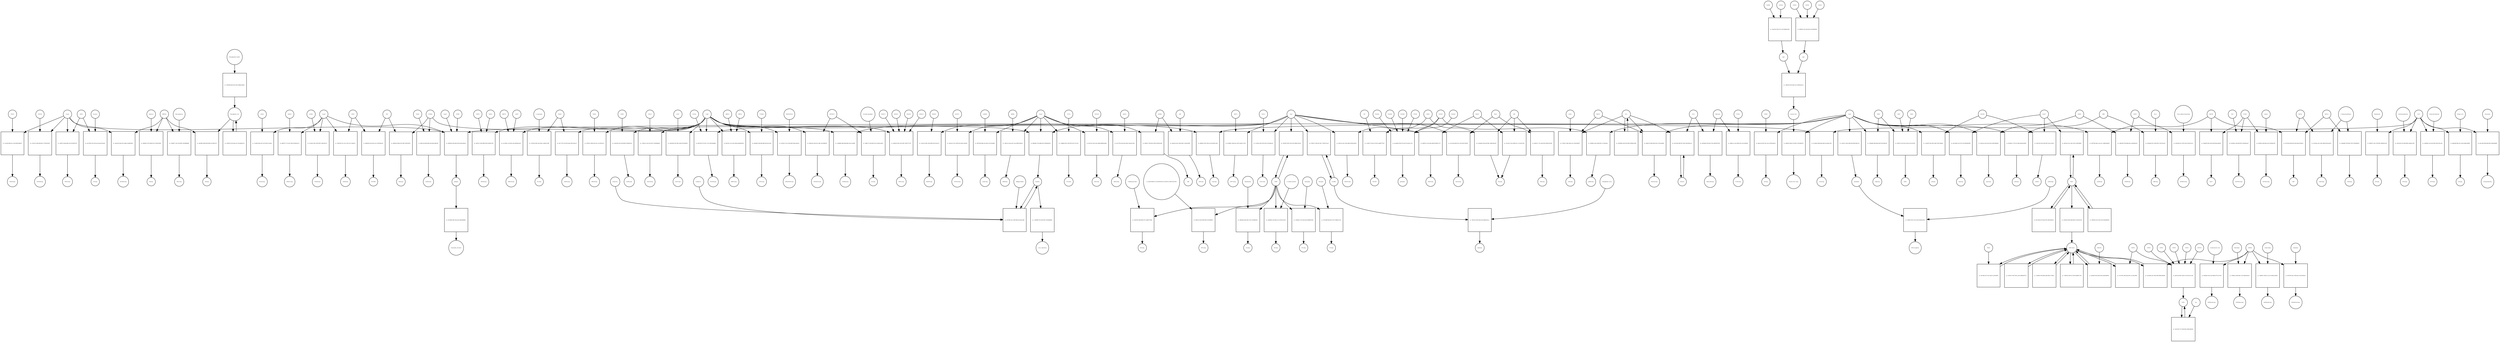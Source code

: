 strict digraph  {
Nsp14 [annotation=urn_miriam_uniprot_P0C6X7, bipartite=0, cls=macromolecule, fontsize=4, label=Nsp14, shape=circle];
"pr_1a1d1aff-9f89-42ce-9c49-86f35288ef07" [annotation="", bipartite=1, cls=process, fontsize=4, label="pr_1a1d1aff-9f89-42ce-9c49-86f35288ef07", shape=square];
PEG10comp [annotation="urn_miriam_doi_10.1101%2F2020.06.17.156455", bipartite=0, cls=complex, fontsize=4, label=PEG10comp, shape=circle];
PEG10 [annotation=urn_miriam_uniprot_Q86TG7, bipartite=0, cls=macromolecule, fontsize=4, label=PEG10, shape=circle];
"pr_a72fec87-4a9d-4949-bf41-747294105a09" [annotation="", bipartite=1, cls=process, fontsize=4, label="pr_a72fec87-4a9d-4949-bf41-747294105a09", shape=square];
ZNF250comp [annotation="urn_miriam_doi_10.1101%2F2020.06.17.156455", bipartite=0, cls=complex, fontsize=4, label=ZNF250comp, shape=circle];
ZNF250 [annotation=urn_miriam_uniprot_P15622, bipartite=0, cls=macromolecule, fontsize=4, label=ZNF250, shape=circle];
SIRT5 [annotation=urn_miriam_uniprot_Q9NXA8, bipartite=0, cls=macromolecule, fontsize=4, label=SIRT5, shape=circle];
"pr_efe7259b-319e-421b-aee9-4ee4472edee8" [annotation="", bipartite=1, cls=process, fontsize=4, label="pr_efe7259b-319e-421b-aee9-4ee4472edee8", shape=square];
SScomp [annotation=urn_miriam_pubmed_17355872, bipartite=0, cls=complex, fontsize=4, label=SScomp, shape=circle];
Suramin [annotation="urn_miriam_pubchem.compound_5361", bipartite=0, cls="simple chemical", fontsize=4, label=Suramin, shape=circle];
"pr_3a4ff174-ed4b-468f-a230-2933566723f7" [annotation="", bipartite=1, cls=process, fontsize=4, label="pr_3a4ff174-ed4b-468f-a230-2933566723f7", shape=square];
SIRT5comp [annotation=urn_miriam_pubmed_32353859, bipartite=0, cls=complex, fontsize=4, label=SIRT5comp, shape=circle];
IMPDH2 [annotation=urn_miriam_uniprot_P12268, bipartite=0, cls=macromolecule, fontsize=4, label=IMPDH2, shape=circle];
"pr_99644015-4370-4d84-9c56-75cb8c5f36d5" [annotation="", bipartite=1, cls=process, fontsize=4, label="pr_99644015-4370-4d84-9c56-75cb8c5f36d5", shape=square];
IRcomp [annotation=urn_miriam_pubmed_17139284, bipartite=0, cls=complex, fontsize=4, label=IRcomp, shape=circle];
Ribavirin [annotation="urn_miriam_pubchem.compound_37542|urn_miriam_doi_10.1016%2FS0140-6736(20)31042-4", bipartite=0, cls="simple chemical", fontsize=4, label=Ribavirin, shape=circle];
"pr_35948477-c8e3-416f-8807-38c968f6bdd9" [annotation="", bipartite=1, cls=process, fontsize=4, label="pr_35948477-c8e3-416f-8807-38c968f6bdd9", shape=square];
IMercomp [annotation=urn_miriam_pubmed_18506437, bipartite=0, cls=complex, fontsize=4, label=IMercomp, shape=circle];
Mercaptopurine [annotation="urn_miriam_pubchem.compound_667490", bipartite=0, cls="simple chemical", fontsize=4, label=Mercaptopurine, shape=circle];
"Mycophenolate mofetil" [annotation="urn_miriam_pubchem.compound_5281078", bipartite=0, cls="simple chemical", fontsize=4, label="Mycophenolate mofetil", shape=circle];
"pr_58358438-8ef4-46c9-920c-800b6c6589e6" [annotation="", bipartite=1, cls=process, fontsize=4, label="pr_58358438-8ef4-46c9-920c-800b6c6589e6", shape=square];
"Mycophenolic acid" [annotation="urn_miriam_pubchem.compound_446541|urn_miriam_pubmed_17496727", bipartite=0, cls="simple chemical", fontsize=4, label="Mycophenolic acid", shape=circle];
"pr_38c00961-860d-4992-8646-c6e19f65cf70" [annotation="", bipartite=1, cls=process, fontsize=4, label="pr_38c00961-860d-4992-8646-c6e19f65cf70", shape=square];
IMcomp [annotation=urn_miriam_pubmed_17496727, bipartite=0, cls=complex, fontsize=4, label=IMcomp, shape=circle];
"pr_3de5ed7d-04a6-457e-b6db-a1e8d645fd41" [annotation="", bipartite=1, cls=process, fontsize=4, label="pr_3de5ed7d-04a6-457e-b6db-a1e8d645fd41", shape=square];
INPDH2comp [annotation=urn_miriam_pubmed_32353859, bipartite=0, cls=complex, fontsize=4, label=INPDH2comp, shape=circle];
Nsp10 [annotation=urn_miriam_uniprot_P0DTD1, bipartite=0, cls=macromolecule, fontsize=4, label=Nsp10, shape=circle];
"pr_73cdff2f-b6ad-4527-ba79-60515ccdfabf" [annotation="", bipartite=1, cls=process, fontsize=4, label="pr_73cdff2f-b6ad-4527-ba79-60515ccdfabf", shape=square];
AP2A2comp [annotation=urn_miriam_pubmed_32353859, bipartite=0, cls=complex, fontsize=4, label=AP2A2comp, shape=circle];
AP2A2 [annotation=urn_miriam_uniprot_O94973, bipartite=0, cls=macromolecule, fontsize=4, label=AP2A2, shape=circle];
GFER [annotation=urn_miriam_uniprot_P55789, bipartite=0, cls=macromolecule, fontsize=4, label=GFER, shape=circle];
"pr_dddf39d5-de18-4d33-ac9c-41f85349a10e" [annotation="", bipartite=1, cls=process, fontsize=4, label="pr_dddf39d5-de18-4d33-ac9c-41f85349a10e", shape=square];
FGCOMP [annotation=urn_miriam_pubmed_10592235, bipartite=0, cls=complex, fontsize=4, label=FGCOMP, shape=circle];
FAD [annotation="urn_miriam_pubchem.compound_643975", bipartite=0, cls="simple chemical", fontsize=4, label=FAD, shape=circle];
"pr_78de391b-551c-42c1-9222-33cc75bd013e" [annotation="", bipartite=1, cls=process, fontsize=4, label="pr_78de391b-551c-42c1-9222-33cc75bd013e", shape=square];
GFERcomp [annotation=urn_miriam_pubmed_32353859, bipartite=0, cls=complex, fontsize=4, label=GFERcomp, shape=circle];
"pr_b6f83737-7c14-4e27-b4ff-53616d2c027a" [annotation="", bipartite=1, cls=process, fontsize=4, label="pr_b6f83737-7c14-4e27-b4ff-53616d2c027a", shape=square];
ERGIC1comp [annotation=urn_miriam_pubmed_32353859, bipartite=0, cls=complex, fontsize=4, label=ERGIC1comp, shape=circle];
ERGIC1 [annotation=urn_miriam_uniprot_Q969X5, bipartite=0, cls=macromolecule, fontsize=4, label=ERGIC1, shape=circle];
"pr_4c3563c9-38e1-4878-9947-cf84c6f5e151" [annotation="", bipartite=1, cls=process, fontsize=4, label="pr_4c3563c9-38e1-4878-9947-cf84c6f5e151", shape=square];
AP2M1comp [annotation=urn_miriam_pubmed_32353859, bipartite=0, cls=complex, fontsize=4, label=AP2M1comp, shape=circle];
AP2M1 [annotation=urn_miriam_uniprot_Q96CW1, bipartite=0, cls=macromolecule, fontsize=4, label=AP2M1, shape=circle];
Nsp8 [annotation="urn_miriam_uniprot_P0DTD1|urn_miriam_ncbiprotein_YP_009725304|urn_miriam_taxonomy_2697049", bipartite=0, cls=macromolecule, fontsize=4, label=Nsp8, shape=circle];
"pr_42df7ea7-e094-4b89-8768-4199f2fe792f" [annotation="", bipartite=1, cls=process, fontsize=4, label="pr_42df7ea7-e094-4b89-8768-4199f2fe792f", shape=square];
SRP54comp [annotation=urn_miriam_pubmed_32353859, bipartite=0, cls=complex, fontsize=4, label=SRP54comp, shape=circle];
SRP54 [annotation=urn_miriam_uniprot_P61011, bipartite=0, cls=macromolecule, fontsize=4, label=SRP54, shape=circle];
SRP19 [annotation=urn_miriam_uniprot_P09132, bipartite=0, cls=macromolecule, fontsize=4, label=SRP19, shape=circle];
"pr_47f9427a-3666-432f-a61c-b7a19f76ee74" [annotation="", bipartite=1, cls=process, fontsize=4, label="pr_47f9427a-3666-432f-a61c-b7a19f76ee74", shape=square];
DDX10comp [annotation=urn_miriam_pubmed_32353859, bipartite=0, cls=complex, fontsize=4, label=DDX10comp, shape=circle];
DDX10 [annotation=urn_miriam_uniprot_Q13206, bipartite=0, cls=macromolecule, fontsize=4, label=DDX10, shape=circle];
"pr_4ca7d94a-cc2f-4a04-ac6d-5db1bfa5e4c9" [annotation="", bipartite=1, cls=process, fontsize=4, label="pr_4ca7d94a-cc2f-4a04-ac6d-5db1bfa5e4c9", shape=square];
MEPCEcomp [annotation=urn_miriam_pubmed_29845934, bipartite=0, cls=complex, fontsize=4, label=MEPCEcomp, shape=circle];
MEPCE [annotation=urn_miriam_uniprot_Q7L2J0, bipartite=0, cls=macromolecule, fontsize=4, label=MEPCE, shape=circle];
LARP7 [annotation=urn_miriam_uniprot_Q4G0J3, bipartite=0, cls=macromolecule, fontsize=4, label=LARP7, shape=circle];
"pr_3e36c850-16ef-4238-b80f-67c86d3497ed" [annotation="", bipartite=1, cls=process, fontsize=4, label="pr_3e36c850-16ef-4238-b80f-67c86d3497ed", shape=square];
NGDNcomp [annotation=urn_miriam_pubmed_32353859, bipartite=0, cls=complex, fontsize=4, label=NGDNcomp, shape=circle];
NGDN [annotation=urn_miriam_uniprot_Q8NEJ9, bipartite=0, cls=macromolecule, fontsize=4, label=NGDN, shape=circle];
NARS2 [annotation=urn_miriam_uniprot_Q96I59, bipartite=0, cls=macromolecule, fontsize=4, label=NARS2, shape=circle];
"pr_c3476162-d4b7-44cd-8a4a-1a586e237448" [annotation="", bipartite=1, cls=process, fontsize=4, label="pr_c3476162-d4b7-44cd-8a4a-1a586e237448", shape=square];
NLcomp [annotation=urn_miriam_pubmed_16753178, bipartite=0, cls=complex, fontsize=4, label=NLcomp, shape=circle];
"L-Asparagine" [annotation="urn_miriam_pubchem.compound_6267", bipartite=0, cls="simple chemical", fontsize=4, label="L-Asparagine", shape=circle];
"pr_96c71754-5c39-4074-bfad-3f9313e6ec5f" [annotation="", bipartite=1, cls=process, fontsize=4, label="pr_96c71754-5c39-4074-bfad-3f9313e6ec5f", shape=square];
NARS2comp [annotation="urn_miriam_doi_10.1101%2F2020.03.31.019216", bipartite=0, cls=complex, fontsize=4, label=NARS2comp, shape=circle];
Nsp7 [annotation=urn_miriam_uniprot_P0DTD1, bipartite=0, cls=macromolecule, fontsize=4, label=Nsp7, shape=circle];
"pr_de7d883c-3d04-4aec-b679-1eb641117d1d" [annotation="", bipartite=1, cls=process, fontsize=4, label="pr_de7d883c-3d04-4aec-b679-1eb641117d1d", shape=square];
SRP72comp [annotation=urn_miriam_pubmed_32353859, bipartite=0, cls=complex, fontsize=4, label=SRP72comp, shape=circle];
SRP72 [annotation=urn_miriam_uniprot_O76094, bipartite=0, cls=macromolecule, fontsize=4, label=SRP72, shape=circle];
"pr_c7f44c8c-e32e-4a10-bf19-723d304864dd" [annotation="", bipartite=1, cls=process, fontsize=4, label="pr_c7f44c8c-e32e-4a10-bf19-723d304864dd", shape=square];
NOL10comp [annotation=urn_miriam_pubmed_32353859, bipartite=0, cls=complex, fontsize=4, label=NOL10comp, shape=circle];
NOL10 [annotation=urn_miriam_uniprot_Q9BSC4, bipartite=0, cls=macromolecule, fontsize=4, label=NOL10, shape=circle];
SEPSECS [annotation=urn_miriam_uniprot_Q9HD40, bipartite=0, cls=macromolecule, fontsize=4, label=SEPSECS, shape=circle];
"pr_398ba771-0ea8-4b07-8c22-e4ebf1ea9919" [annotation="", bipartite=1, cls=process, fontsize=4, label="pr_398ba771-0ea8-4b07-8c22-e4ebf1ea9919", shape=square];
SPcomp [annotation=urn_miriam_pubmed_17194211, bipartite=0, cls=complex, fontsize=4, label=SPcomp, shape=circle];
"Pyridoxal phosphate" [annotation="urn_miriam_pubchem.compound_1051", bipartite=0, cls="simple chemical", fontsize=4, label="Pyridoxal phosphate", shape=circle];
"pr_6482c60c-b23b-451c-b8bc-2b2c99fb0307" [annotation="", bipartite=1, cls=process, fontsize=4, label="pr_6482c60c-b23b-451c-b8bc-2b2c99fb0307", shape=square];
SEPSECScomp [annotation=urn_miriam_pubmed_32353859, bipartite=0, cls=complex, fontsize=4, label=SEPSECScomp, shape=circle];
"pr_d25dc00b-33d7-498c-a046-b576cd8583f1" [annotation="", bipartite=1, cls=process, fontsize=4, label="pr_d25dc00b-33d7-498c-a046-b576cd8583f1", shape=square];
AATFcomp [annotation=urn_miriam_pubmed_32353859, bipartite=0, cls=complex, fontsize=4, label=AATFcomp, shape=circle];
AATF [annotation=urn_miriam_uniprot_Q9NY61, bipartite=0, cls=macromolecule, fontsize=4, label=AATF, shape=circle];
MRPS5 [annotation="", bipartite=0, cls=macromolecule, fontsize=4, label=MRPS5, shape=circle];
"pr_9be2325c-23c5-4e41-8f0b-ed5d46362650" [annotation="", bipartite=1, cls=process, fontsize=4, label="pr_9be2325c-23c5-4e41-8f0b-ed5d46362650", shape=square];
MRPScomp [annotation=urn_miriam_pubmed_32353859, bipartite=0, cls=complex, fontsize=4, label=MRPScomp, shape=circle];
MRPS2 [annotation=urn_miriam_uniprot_Q9Y399, bipartite=0, cls=macromolecule, fontsize=4, label=MRPS2, shape=circle];
EXOSC2 [annotation=urn_miriam_uniprot_Q13868, bipartite=0, cls=macromolecule, fontsize=4, label=EXOSC2, shape=circle];
"pr_26d32613-8fe3-41e9-9407-14f921775745" [annotation="", bipartite=1, cls=process, fontsize=4, label="pr_26d32613-8fe3-41e9-9407-14f921775745", shape=square];
EXOCcomp [annotation="urn_miriam_pubmed_32353859|urn_miriam_pubmed_28514442", bipartite=0, cls=complex, fontsize=4, label=EXOCcomp, shape=circle];
EXOSC3 [annotation=urn_miriam_uniprot_Q9NQT5, bipartite=0, cls=macromolecule, fontsize=4, label=EXOSC3, shape=circle];
EXOSC5 [annotation=urn_miriam_uniprot_Q9NQT4, bipartite=0, cls=macromolecule, fontsize=4, label=EXOSC5, shape=circle];
EXOSC8 [annotation=urn_miriam_uniprot_Q96B26, bipartite=0, cls=macromolecule, fontsize=4, label=EXOSC8, shape=circle];
FOCAD [annotation=urn_miriam_uniprot_Q5VW36, bipartite=0, cls=macromolecule, fontsize=4, label=FOCAD, shape=circle];
"pr_d6347d10-071f-4017-a73a-10bc00ad8dd4" [annotation="", bipartite=1, cls=process, fontsize=4, label="pr_d6347d10-071f-4017-a73a-10bc00ad8dd4", shape=square];
FOCADcomp [annotation="urn_miriam_doi_10.1101%2F2020.06.17.156455", bipartite=0, cls=complex, fontsize=4, label=FOCADcomp, shape=circle];
"pr_ae8e8f94-7dbf-4bff-9bdd-445c4aa27be8" [annotation="", bipartite=1, cls=process, fontsize=4, label="pr_ae8e8f94-7dbf-4bff-9bdd-445c4aa27be8", shape=square];
CCDCcomp [annotation=urn_miriam_pubmed_32353859, bipartite=0, cls=complex, fontsize=4, label=CCDCcomp, shape=circle];
CCDC86 [annotation=urn_miriam_uniprot_Q9H6F5, bipartite=0, cls=macromolecule, fontsize=4, label=CCDC86, shape=circle];
"pr_0c9301e7-5ac2-453d-b4d5-058e1eb416ce" [annotation="", bipartite=1, cls=process, fontsize=4, label="pr_0c9301e7-5ac2-453d-b4d5-058e1eb416ce", shape=square];
MPHOSPHcomp [annotation=urn_miriam_pubmed_32353859, bipartite=0, cls=complex, fontsize=4, label=MPHOSPHcomp, shape=circle];
MPHOSPH10 [annotation=urn_miriam_uniprot_O00566, bipartite=0, cls=macromolecule, fontsize=4, label=MPHOSPH10, shape=circle];
RHOA [annotation=urn_miriam_uniprot_P61586, bipartite=0, cls=macromolecule, fontsize=4, label=RHOA, shape=circle];
"pr_9ce8dadd-519b-4e50-9b9c-368815daea95" [annotation="", bipartite=1, cls=process, fontsize=4, label="pr_9ce8dadd-519b-4e50-9b9c-368815daea95", shape=square];
RGcomp [annotation=urn_miriam_pubmed_10592235, bipartite=0, cls=complex, fontsize=4, label=RGcomp, shape=circle];
GDP [annotation="urn_miriam_pubchem.compound_135398619", bipartite=0, cls="simple chemical", fontsize=4, label=GDP, shape=circle];
"pr_d303c32c-fbe1-454a-9db0-4239b143d534" [annotation="", bipartite=1, cls=process, fontsize=4, label="pr_d303c32c-fbe1-454a-9db0-4239b143d534", shape=square];
RHOA7comp [annotation=urn_miriam_pubmed_32353859, bipartite=0, cls=complex, fontsize=4, label=RHOA7comp, shape=circle];
RAB7A [annotation=urn_miriam_uniprot_P51149, bipartite=0, cls=macromolecule, fontsize=4, label=RAB7A, shape=circle];
"pr_24c3eea7-22a5-400d-b7ac-c5112a8737dd" [annotation="", bipartite=1, cls=process, fontsize=4, label="pr_24c3eea7-22a5-400d-b7ac-c5112a8737dd", shape=square];
"pr_844857a5-c0c8-42be-b6f8-f9c6485e7c78" [annotation="", bipartite=1, cls=process, fontsize=4, label="pr_844857a5-c0c8-42be-b6f8-f9c6485e7c78", shape=square];
RAB7comp [annotation=urn_miriam_pubmed_32353859, bipartite=0, cls=complex, fontsize=4, label=RAB7comp, shape=circle];
COMT [annotation=urn_miriam_uniprot_P21964, bipartite=0, cls=macromolecule, fontsize=4, label=COMT, shape=circle];
"pr_f6a9379d-e648-48b2-9373-c8dfd3776448" [annotation="", bipartite=1, cls=process, fontsize=4, label="pr_f6a9379d-e648-48b2-9373-c8dfd3776448", shape=square];
MCcomp [annotation=urn_miriam_pubmed_1170911, bipartite=0, cls=complex, fontsize=4, label=MCcomp, shape=circle];
"2-Methoxyestradiol" [annotation="urn_miriam_pubchem.compound_66414", bipartite=0, cls="simple chemical", fontsize=4, label="2-Methoxyestradiol", shape=circle];
"pr_836b7a32-0eff-438f-9036-5e140306b057" [annotation="", bipartite=1, cls=process, fontsize=4, label="pr_836b7a32-0eff-438f-9036-5e140306b057", shape=square];
DNCcomp [annotation=urn_miriam_pubmed_10592235, bipartite=0, cls=complex, fontsize=4, label=DNCcomp, shape=circle];
"(3_4-DIHYDROXY-2-NITROPHENYL)(PHENYL)METHANONE" [annotation="urn_miriam_pubchem.compound_6914595", bipartite=0, cls="simple chemical", fontsize=4, label="(3_4-DIHYDROXY-2-NITROPHENYL)(PHENYL)METHANONE", shape=circle];
"pr_5d818a04-adb2-4467-a218-c25f26063927" [annotation="", bipartite=1, cls=process, fontsize=4, label="pr_5d818a04-adb2-4467-a218-c25f26063927", shape=square];
ACcomp [annotation=urn_miriam_pubmed_20196537, bipartite=0, cls=complex, fontsize=4, label=ACcomp, shape=circle];
Ademetionine [annotation="urn_miriam_pubchem.compound_34755", bipartite=0, cls="simple chemical", fontsize=4, label=Ademetionine, shape=circle];
"pr_ae848d49-c4a9-4f64-a2ce-02f7b212e309" [annotation="", bipartite=1, cls=process, fontsize=4, label="pr_ae848d49-c4a9-4f64-a2ce-02f7b212e309", shape=square];
DCcomp [annotation=urn_miriam_pubmed_17016423, bipartite=0, cls=complex, fontsize=4, label=DCcomp, shape=circle];
"3_5-Dinitrocatechol" [annotation="urn_miriam_pubchem.compound_3870203", bipartite=0, cls="simple chemical", fontsize=4, label="3_5-Dinitrocatechol", shape=circle];
"pr_c02809ee-a7d1-4fa4-8a36-d6a800f3226a" [annotation="", bipartite=1, cls=process, fontsize=4, label="pr_c02809ee-a7d1-4fa4-8a36-d6a800f3226a", shape=square];
NCcomp [annotation=urn_miriam_pubmed_12876237, bipartite=0, cls=complex, fontsize=4, label=NCcomp, shape=circle];
Entacapone [annotation="urn_miriam_pubchem.compound_5281081", bipartite=0, cls="simple chemical", fontsize=4, label=Entacapone, shape=circle];
"pr_38714df8-b30d-4dc3-b7f1-538b4a271af5" [annotation="", bipartite=1, cls=process, fontsize=4, label="pr_38714df8-b30d-4dc3-b7f1-538b4a271af5", shape=square];
TCcomp [annotation=urn_miriam_pubmed_20502133, bipartite=0, cls=complex, fontsize=4, label=TCcomp, shape=circle];
Tolcapone [annotation="urn_miriam_pubchem.compound_4659569", bipartite=0, cls="simple chemical", fontsize=4, label=Tolcapone, shape=circle];
"pr_55fd7607-0907-433a-8703-90665cd78ce8" [annotation="", bipartite=1, cls=process, fontsize=4, label="pr_55fd7607-0907-433a-8703-90665cd78ce8", shape=square];
pathogen [annotation="urn_miriam_doi_10.1101%2F2020.03.31.019216", bipartite=0, cls=complex, fontsize=4, label=pathogen, shape=circle];
"pr_435cdf80-e083-434a-82ae-b865828d8fec" [annotation="", bipartite=1, cls=process, fontsize=4, label="pr_435cdf80-e083-434a-82ae-b865828d8fec", shape=square];
Neutrophil_activation [annotation="", bipartite=0, cls=phenotype, fontsize=4, label=Neutrophil_activation, shape=circle];
RALA [annotation=urn_miriam_uniprot_P11233, bipartite=0, cls=macromolecule, fontsize=4, label=RALA, shape=circle];
"pr_d028a7c1-71fc-4fe6-8230-5681be1b7060" [annotation="", bipartite=1, cls=process, fontsize=4, label="pr_d028a7c1-71fc-4fe6-8230-5681be1b7060", shape=square];
GDPcomp [annotation=urn_miriam_pubmed_10592235, bipartite=0, cls=complex, fontsize=4, label=GDPcomp, shape=circle];
"pr_bc1a2164-bd2f-4cd1-a785-64e9710d421f" [annotation="", bipartite=1, cls=process, fontsize=4, label="pr_bc1a2164-bd2f-4cd1-a785-64e9710d421f", shape=square];
RALAcomp [annotation=urn_miriam_pubmed_32353859, bipartite=0, cls=complex, fontsize=4, label=RALAcomp, shape=circle];
CYB5R3 [annotation=urn_miriam_uniprot_P00387, bipartite=0, cls=macromolecule, fontsize=4, label=CYB5R3, shape=circle];
"pr_69069ce8-9b4b-470e-94f0-7b3ff14f2f32" [annotation="", bipartite=1, cls=process, fontsize=4, label="pr_69069ce8-9b4b-470e-94f0-7b3ff14f2f32", shape=square];
FADcomp [annotation=urn_miriam_pubmed_17016423, bipartite=0, cls=complex, fontsize=4, label=FADcomp, shape=circle];
"pr_999ea130-640d-4df0-baa8-f6bec6db533b" [annotation="", bipartite=1, cls=process, fontsize=4, label="pr_999ea130-640d-4df0-baa8-f6bec6db533b", shape=square];
NADHcomp [annotation=urn_miriam_pubmed_17341833, bipartite=0, cls=complex, fontsize=4, label=NADHcomp, shape=circle];
NADH [annotation="urn_miriam_pubchem.compound_439153", bipartite=0, cls="simple chemical", fontsize=4, label=NADH, shape=circle];
"pr_2a4dfd06-9404-4b68-9bba-03ea1cef96d0" [annotation="", bipartite=1, cls=process, fontsize=4, label="pr_2a4dfd06-9404-4b68-9bba-03ea1cef96d0", shape=square];
CYB5R3comp [annotation=urn_miriam_pubmed_32353859, bipartite=0, cls=complex, fontsize=4, label=CYB5R3comp, shape=circle];
"pr_6649e832-0f3d-4def-b55d-0220ea6954ae" [annotation="", bipartite=1, cls=process, fontsize=4, label="pr_6649e832-0f3d-4def-b55d-0220ea6954ae", shape=square];
Nsp9 [annotation="urn_miriam_uniprot_P0DTD1|urn_miriam_ncbiprotein_YP_009725305", bipartite=0, cls=macromolecule, fontsize=4, label=Nsp9, shape=circle];
Nsp16 [annotation=urn_miriam_uniprot_P0C6X7, bipartite=0, cls=macromolecule, fontsize=4, label=Nsp16, shape=circle];
NEMF [annotation=urn_miriam_uniprot_O60524, bipartite=0, cls=macromolecule, fontsize=4, label=NEMF, shape=circle];
homodimer [annotation=urn_miriam_pubmed_19153232, bipartite=0, cls=complex, fontsize=4, label=homodimer, shape=circle];
"pr_535fde7f-d911-4c25-a593-9cf05d214532" [annotation="", bipartite=1, cls=process, fontsize=4, label="pr_535fde7f-d911-4c25-a593-9cf05d214532", shape=square];
RNArecognition [annotation=urn_miriam_pubmed_19153232, bipartite=0, cls=complex, fontsize=4, label=RNArecognition, shape=circle];
ssRNAoligo [annotation=urn_miriam_pubmed_19153232, bipartite=0, cls="nucleic acid feature", fontsize=4, label=ssRNAoligo, shape=circle];
"pr_ca932cc5-3b5a-40fd-9cbd-0b0124bf1c3b" [annotation="", bipartite=1, cls=process, fontsize=4, label="pr_ca932cc5-3b5a-40fd-9cbd-0b0124bf1c3b", shape=square];
"pr_27c662aa-85f3-4d79-af5b-7af31d0dca8c" [annotation="", bipartite=1, cls=process, fontsize=4, label="pr_27c662aa-85f3-4d79-af5b-7af31d0dca8c", shape=square];
ACSLcomp [annotation=urn_miriam_pubmed_32353859, bipartite=0, cls=complex, fontsize=4, label=ACSLcomp, shape=circle];
ACSL3 [annotation="", bipartite=0, cls=macromolecule, fontsize=4, label=ACSL3, shape=circle];
CA12 [annotation=urn_miriam_uniprot_O43570, bipartite=0, cls=macromolecule, fontsize=4, label=CA12, shape=circle];
"pr_82862f71-362c-4799-9f62-58bdf287a4c8" [annotation="", bipartite=1, cls=process, fontsize=4, label="pr_82862f71-362c-4799-9f62-58bdf287a4c8", shape=square];
BZcomp [annotation=urn_miriam_pubmed_19119014, bipartite=0, cls=complex, fontsize=4, label=BZcomp, shape=circle];
Benzthiazide [annotation="urn_miriam_pubchem.compound_2343", bipartite=0, cls="simple chemical", fontsize=4, label=Benzthiazide, shape=circle];
"pr_e0451eb6-2319-464f-99f6-e3d28a3c54f3" [annotation="", bipartite=1, cls=process, fontsize=4, label="pr_e0451eb6-2319-464f-99f6-e3d28a3c54f3", shape=square];
HFTcomp [annotation=urn_miriam_pubmed_19119014, bipartite=0, cls=complex, fontsize=4, label=HFTcomp, shape=circle];
Hydroflumethiazide [annotation="urn_miriam_pubchem.compound_70876165", bipartite=0, cls="simple chemical", fontsize=4, label=Hydroflumethiazide, shape=circle];
"pr_5a885dd3-caa2-49c0-bf87-8d1a57b4cc0b" [annotation="", bipartite=1, cls=process, fontsize=4, label="pr_5a885dd3-caa2-49c0-bf87-8d1a57b4cc0b", shape=square];
HCTcomp [annotation=urn_miriam_pubmed_19119014, bipartite=0, cls=complex, fontsize=4, label=HCTcomp, shape=circle];
Hydrochlorothiazide [annotation="urn_miriam_pubchem.compound_3639", bipartite=0, cls="simple chemical", fontsize=4, label=Hydrochlorothiazide, shape=circle];
"pr_d8aba6ff-0f8a-49c1-9e4a-8a4bbc3869f2" [annotation="", bipartite=1, cls=process, fontsize=4, label="pr_d8aba6ff-0f8a-49c1-9e4a-8a4bbc3869f2", shape=square];
EAcomp [annotation=urn_miriam_pubmed_20185318, bipartite=0, cls=complex, fontsize=4, label=EAcomp, shape=circle];
"Ellagic Acid" [annotation="urn_miriam_pubchem.compound_5281855", bipartite=0, cls="simple chemical", fontsize=4, label="Ellagic Acid", shape=circle];
"pr_bbca1f82-600d-404f-bdf2-9536ba6d09f5" [annotation="", bipartite=1, cls=process, fontsize=4, label="pr_bbca1f82-600d-404f-bdf2-9536ba6d09f5", shape=square];
ZonisamideComp [annotation=urn_miriam_pubmed_19703035, bipartite=0, cls=complex, fontsize=4, label=ZonisamideComp, shape=circle];
Zonisamide [annotation="urn_miriam_pubchem.substance_5734", bipartite=0, cls="simple chemical", fontsize=4, label=Zonisamide, shape=circle];
"pr_9ccbfbe6-288b-4beb-bda0-4cee9dea37d8" [annotation="", bipartite=1, cls=process, fontsize=4, label="pr_9ccbfbe6-288b-4beb-bda0-4cee9dea37d8", shape=square];
CA12comp [annotation="urn_miriam_doi_10.1101%2F2020.06.17.156455", bipartite=0, cls=complex, fontsize=4, label=CA12comp, shape=circle];
"pr_073f6e11-7649-42cf-96c7-7e697f1e1ea9" [annotation="", bipartite=1, cls=process, fontsize=4, label="pr_073f6e11-7649-42cf-96c7-7e697f1e1ea9", shape=square];
SCARB1 [annotation=urn_miriam_uniprot_Q8WTV0, bipartite=0, cls=macromolecule, fontsize=4, label=SCARB1, shape=circle];
"pr_78a25ecd-818f-43d9-a43f-ab66fea45e1c" [annotation="", bipartite=1, cls=process, fontsize=4, label="pr_78a25ecd-818f-43d9-a43f-ab66fea45e1c", shape=square];
lipidcomp [annotation=urn_miriam_pubmed_16530182, bipartite=0, cls=complex, fontsize=4, label=lipidcomp, shape=circle];
"Phosphatidyl serine" [annotation="urn_miriam_pubchem.compound_6323481", bipartite=0, cls="simple chemical", fontsize=4, label="Phosphatidyl serine", shape=circle];
Nsp12 [annotation=urn_miriam_uniprot_P0DTD1, bipartite=0, cls=macromolecule, fontsize=4, label=Nsp12, shape=circle];
"pr_7e0cbc16-982c-461b-965b-02a537e0e170" [annotation="", bipartite=1, cls=process, fontsize=4, label="pr_7e0cbc16-982c-461b-965b-02a537e0e170", shape=square];
MYCBPcomp [annotation=urn_miriam_pubmed_32353859, bipartite=0, cls=complex, fontsize=4, label=MYCBPcomp, shape=circle];
MYCBP2 [annotation=urn_miriam_uniprot_O75592, bipartite=0, cls=macromolecule, fontsize=4, label=MYCBP2, shape=circle];
"pr_1b6c9e72-3a37-4a99-95c6-60e0cc4b3564" [annotation="", bipartite=1, cls=process, fontsize=4, label="pr_1b6c9e72-3a37-4a99-95c6-60e0cc4b3564", shape=square];
ZC3H7Acomp [annotation=urn_miriam_pubmed_32353859, bipartite=0, cls=complex, fontsize=4, label=ZC3H7Acomp, shape=circle];
"ZC3H7A " [annotation=urn_miriam_uniprot_Q8IWR0, bipartite=0, cls=macromolecule, fontsize=4, label="ZC3H7A ", shape=circle];
"pr_989732bf-0d8e-4e1f-beb2-472c50cd08f4" [annotation="", bipartite=1, cls=process, fontsize=4, label="pr_989732bf-0d8e-4e1f-beb2-472c50cd08f4", shape=square];
LARPcomp [annotation=urn_miriam_pubmed_32353859, bipartite=0, cls=complex, fontsize=4, label=LARPcomp, shape=circle];
"LARP4B " [annotation=urn_miriam_uniprot_Q92615, bipartite=0, cls=macromolecule, fontsize=4, label="LARP4B ", shape=circle];
"pr_7d4411e3-edaa-4d71-aea5-f9d65744ab54" [annotation="", bipartite=1, cls=process, fontsize=4, label="pr_7d4411e3-edaa-4d71-aea5-f9d65744ab54", shape=square];
RBMcomp [annotation=urn_miriam_pubmed_32353859, bipartite=0, cls=complex, fontsize=4, label=RBMcomp, shape=circle];
RBM41 [annotation=urn_miriam_uniprot_Q96IZ5, bipartite=0, cls=macromolecule, fontsize=4, label=RBM41, shape=circle];
"pr_c7dd68ed-262c-4395-8470-fe517113ce41" [annotation="", bipartite=1, cls=process, fontsize=4, label="pr_c7dd68ed-262c-4395-8470-fe517113ce41", shape=square];
TCFcomp [annotation=urn_miriam_pubmed_32353859, bipartite=0, cls=complex, fontsize=4, label=TCFcomp, shape=circle];
TCF12 [annotation=urn_miriam_uniprot_Q99081, bipartite=0, cls=macromolecule, fontsize=4, label=TCF12, shape=circle];
"pr_bd273cd7-26ea-43ea-9d68-04bb66220d0e" [annotation="", bipartite=1, cls=process, fontsize=4, label="pr_bd273cd7-26ea-43ea-9d68-04bb66220d0e", shape=square];
ZNFcomp [annotation=urn_miriam_pubmed_32353859, bipartite=0, cls=complex, fontsize=4, label=ZNFcomp, shape=circle];
ZNF318 [annotation=urn_miriam_uniprot_Q5VUA4, bipartite=0, cls=macromolecule, fontsize=4, label=ZNF318, shape=circle];
BCKDK [annotation=urn_miriam_uniprot_O14874, bipartite=0, cls=macromolecule, fontsize=4, label=BCKDK, shape=circle];
"pr_44a0e5c4-da31-4493-9da0-7ce9e01f585b" [annotation="", bipartite=1, cls=process, fontsize=4, label="pr_44a0e5c4-da31-4493-9da0-7ce9e01f585b", shape=square];
ADPcomp [annotation=urn_miriam_pubmed_17016423, bipartite=0, cls=complex, fontsize=4, label=ADPcomp, shape=circle];
ADP [annotation="urn_miriam_pubchem.compound_6022", bipartite=0, cls="simple chemical", fontsize=4, label=ADP, shape=circle];
"pr_faf9d273-74df-4d1a-8788-531f950e10db" [annotation="", bipartite=1, cls=process, fontsize=4, label="pr_faf9d273-74df-4d1a-8788-531f950e10db", shape=square];
s389 [annotation=urn_miriam_pubmed_32353859, bipartite=0, cls=complex, fontsize=4, label=s389, shape=circle];
"pr_ba12779b-3ae8-4ef3-824d-c3aba253c5dd" [annotation="", bipartite=1, cls=process, fontsize=4, label="pr_ba12779b-3ae8-4ef3-824d-c3aba253c5dd", shape=square];
SBNOcomp [annotation=urn_miriam_pubmed_32353859, bipartite=0, cls=complex, fontsize=4, label=SBNOcomp, shape=circle];
SBNO1 [annotation=urn_miriam_uniprot_A3KN83, bipartite=0, cls=macromolecule, fontsize=4, label=SBNO1, shape=circle];
Nsp7812 [annotation="urn_miriam_doi_10.1126%2Fscience.abc1560", bipartite=0, cls=complex, fontsize=4, label=Nsp7812, shape=circle];
"pr_c199499b-7614-4d1f-b967-0136ad0b844b" [annotation="", bipartite=1, cls=process, fontsize=4, label="pr_c199499b-7614-4d1f-b967-0136ad0b844b", shape=square];
virus_replication [annotation="urn_miriam_doi_10.1126%2Fscience.abc1560", bipartite=0, cls=phenotype, fontsize=4, label=virus_replication, shape=circle];
"pr_8d0af08e-718a-48bb-b250-554f49d1663d" [annotation="", bipartite=1, cls=process, fontsize=4, label="pr_8d0af08e-718a-48bb-b250-554f49d1663d", shape=square];
ELN [annotation=urn_miriam_uniprot_P15502, bipartite=0, cls=macromolecule, fontsize=4, label=ELN, shape=circle];
"pr_9633b445-8c09-4eb7-914e-d8d79f27833e" [annotation="", bipartite=1, cls=process, fontsize=4, label="pr_9633b445-8c09-4eb7-914e-d8d79f27833e", shape=square];
RofecoxibComp [annotation="urn_miriam_pubmed_17620346|urn_miriam_pubmed_16679386", bipartite=0, cls=complex, fontsize=4, label=RofecoxibComp, shape=circle];
Rofecoxib [annotation="urn_miriam_pubchem.compound_5090", bipartite=0, cls="simple chemical", fontsize=4, label=Rofecoxib, shape=circle];
EDNRA [annotation=urn_miriam_uniprot_P25101, bipartite=0, cls=macromolecule, fontsize=4, label=EDNRA, shape=circle];
"pr_8eb06eb3-5dea-4ec8-8fbb-67f7e3111935" [annotation="", bipartite=1, cls=process, fontsize=4, label="pr_8eb06eb3-5dea-4ec8-8fbb-67f7e3111935", shape=square];
EDNRAcetComp [annotation=urn_miriam_pubmed_10727528, bipartite=0, cls=complex, fontsize=4, label=EDNRAcetComp, shape=circle];
"Acetylsalicylic acid" [annotation="urn_miriam_pubchem.compound_2244", bipartite=0, cls="simple chemical", fontsize=4, label="Acetylsalicylic acid", shape=circle];
"pr_1856de1a-4589-480c-a750-1fbb5b2562c6" [annotation="", bipartite=1, cls=process, fontsize=4, label="pr_1856de1a-4589-480c-a750-1fbb5b2562c6", shape=square];
EDNRMacComp [annotation="urn_miriam_pubmed_24261583|urn_miriam_pubmed_22862294|urn_miriam_pubmed_22458347", bipartite=0, cls=complex, fontsize=4, label=EDNRMacComp, shape=circle];
Macitentan [annotation="urn_miriam_pubchem.compound_16004692", bipartite=0, cls="simple chemical", fontsize=4, label=Macitentan, shape=circle];
"pr_70b9df15-1b0b-4cc2-bccd-346421529904" [annotation="", bipartite=1, cls=process, fontsize=4, label="pr_70b9df15-1b0b-4cc2-bccd-346421529904", shape=square];
EDNRAmbComp [annotation=urn_miriam_pubmed_20811346, bipartite=0, cls=complex, fontsize=4, label=EDNRAmbComp, shape=circle];
Ambrisentan [annotation="urn_miriam_pubchem.compound_6918493", bipartite=0, cls="simple chemical", fontsize=4, label=Ambrisentan, shape=circle];
"pr_8937935f-2b3c-418b-b9ca-61a037685a28" [annotation="", bipartite=1, cls=process, fontsize=4, label="pr_8937935f-2b3c-418b-b9ca-61a037685a28", shape=square];
EDNRASitaComp [annotation=urn_miriam_pubmed_17472992, bipartite=0, cls=complex, fontsize=4, label=EDNRASitaComp, shape=circle];
Sitaxentan [annotation="urn_miriam_pubchem.compound_643975", bipartite=0, cls="simple chemical", fontsize=4, label=Sitaxentan, shape=circle];
AIFM1 [annotation=urn_miriam_uniprot_O95831, bipartite=0, cls=macromolecule, fontsize=4, label=AIFM1, shape=circle];
"pr_4343a643-8ca7-487f-a625-fc938114e12c" [annotation="", bipartite=1, cls=process, fontsize=4, label="pr_4343a643-8ca7-487f-a625-fc938114e12c", shape=square];
AIFMFlaComp [annotation="urn_miriam_pubmed_17016423|urn_miriam_pubmed_17139284|urn_miriam_pubmed_10592235", bipartite=0, cls=complex, fontsize=4, label=AIFMFlaComp, shape=circle];
"Flavin adenine dinucleotide" [annotation="urn_miriam_pubchem.compound_643975", bipartite=0, cls="simple chemical", fontsize=4, label="Flavin adenine dinucleotide", shape=circle];
PCSK1 [annotation="", bipartite=0, cls=macromolecule, fontsize=4, label=PCSK1, shape=circle];
"pr_0c934afb-ccd8-4038-8367-d1fa982a4cbf" [annotation="", bipartite=1, cls=process, fontsize=4, label="pr_0c934afb-ccd8-4038-8367-d1fa982a4cbf", shape=square];
NECENVComp [annotation=urn_miriam_pubmed_8940009, bipartite=0, cls=complex, fontsize=4, label=NECENVComp, shape=circle];
ENV [annotation="urn_miriam_uniprot_A0A517FIL8|urn_miriam_taxonomy_11676", bipartite=0, cls=macromolecule, fontsize=4, label=ENV, shape=circle];
"pr_b1bf5ffe-a0df-48e0-ae91-8c9f44d154f7" [annotation="", bipartite=1, cls=process, fontsize=4, label="pr_b1bf5ffe-a0df-48e0-ae91-8c9f44d154f7", shape=square];
NECINsComp [annotation="urn_miriam_pubmed_17016423|urn_miriam_pubmed_17139284", bipartite=0, cls=complex, fontsize=4, label=NECINsComp, shape=circle];
Insulin [annotation=urn_miriam_uniprot_P01308, bipartite=0, cls=macromolecule, fontsize=4, label=Insulin, shape=circle];
MAT2A [annotation=urn_miriam_uniprot_P31153, bipartite=0, cls=macromolecule, fontsize=4, label=MAT2A, shape=circle];
"pr_41554eea-ab11-4d9c-80d6-df742eaf3653" [annotation="", bipartite=1, cls=process, fontsize=4, label="pr_41554eea-ab11-4d9c-80d6-df742eaf3653", shape=square];
SAdComp2 [annotation="urn_miriam_pubmed_12660248|urn_miriam_pubmed_12023972|urn_miriam_pubmed_11596649", bipartite=0, cls=complex, fontsize=4, label=SAdComp2, shape=circle];
"S-Adenosylmethionine" [annotation="urn_miriam_pubchem.compound_34755", bipartite=0, cls="simple chemical", fontsize=4, label="S-Adenosylmethionine", shape=circle];
PTGS2 [annotation="", bipartite=0, cls=macromolecule, fontsize=4, label=PTGS2, shape=circle];
"pr_3d0da1c2-ee5a-4b9f-875d-c2dc1943646a" [annotation="", bipartite=1, cls=process, fontsize=4, label="pr_3d0da1c2-ee5a-4b9f-875d-c2dc1943646a", shape=square];
PTGScomp [annotation=urn_miriam_pubmed_20724158, bipartite=0, cls=complex, fontsize=4, label=PTGScomp, shape=circle];
MAT1A [annotation=urn_miriam_uniprot_Q00266, bipartite=0, cls=macromolecule, fontsize=4, label=MAT1A, shape=circle];
"pr_14babd49-7639-4b67-976f-272b26009e63" [annotation="", bipartite=1, cls=process, fontsize=4, label="pr_14babd49-7639-4b67-976f-272b26009e63", shape=square];
SAdComp [annotation="urn_miriam_pubmed_12631701|urn_miriam_pubmed_12060674|urn_miriam_pubmed_11301045|urn_miriam_pubmed_12660248", bipartite=0, cls=complex, fontsize=4, label=SAdComp, shape=circle];
"EDN1-homo" [annotation=urn_miriam_pubmed_17678888, bipartite=0, cls=complex, fontsize=4, label="EDN1-homo", shape=circle];
"pr_a678e217-de97-494c-ac0b-cd9d84256778" [annotation="", bipartite=1, cls=process, fontsize=4, label="pr_a678e217-de97-494c-ac0b-cd9d84256778", shape=square];
"pr_25048bc3-d3ee-4408-9f5f-cc57542e9bcc" [annotation="", bipartite=1, cls=process, fontsize=4, label="pr_25048bc3-d3ee-4408-9f5f-cc57542e9bcc", shape=square];
gtf2f2comp [annotation=urn_miriam_pubmed_32353859, bipartite=0, cls=complex, fontsize=4, label=gtf2f2comp, shape=circle];
GTF2F2 [annotation="urn_miriam_uniprot_P13984|urn_miriam_pubmed_10428810", bipartite=0, cls=macromolecule, fontsize=4, label=GTF2F2, shape=circle];
"pr_64b6a375-98a6-4681-841e-cf702cba8644" [annotation="", bipartite=1, cls=process, fontsize=4, label="pr_64b6a375-98a6-4681-841e-cf702cba8644", shape=square];
Fibrillincomp [annotation=urn_miriam_pubmed_32353859, bipartite=0, cls=complex, fontsize=4, label=Fibrillincomp, shape=circle];
PLG [annotation="", bipartite=0, cls=macromolecule, fontsize=4, label=PLG, shape=circle];
FBLN5 [annotation="", bipartite=0, cls=macromolecule, fontsize=4, label=FBLN5, shape=circle];
"pr_700addd3-f489-4dde-ba85-b5911f68c03e" [annotation="", bipartite=1, cls=process, fontsize=4, label="pr_700addd3-f489-4dde-ba85-b5911f68c03e", shape=square];
nek9comp [annotation=urn_miriam_pubmed_32353859, bipartite=0, cls=complex, fontsize=4, label=nek9comp, shape=circle];
NEK9 [annotation=urn_miriam_uniprot_Q8TD19, bipartite=0, cls=macromolecule, fontsize=4, label=NEK9, shape=circle];
"pr_9c69ca5e-da19-4e23-85a3-9e667d4b00a0" [annotation="", bipartite=1, cls=process, fontsize=4, label="pr_9c69ca5e-da19-4e23-85a3-9e667d4b00a0", shape=square];
spartcomp [annotation=urn_miriam_pubmed_32353859, bipartite=0, cls=complex, fontsize=4, label=spartcomp, shape=circle];
SPART [annotation=urn_miriam_uniprot_Q8N0X7, bipartite=0, cls=macromolecule, fontsize=4, label=SPART, shape=circle];
"pr_bbadc1ab-f447-4fe7-aaac-9076fa349ec0" [annotation="", bipartite=1, cls=process, fontsize=4, label="pr_bbadc1ab-f447-4fe7-aaac-9076fa349ec0", shape=square];
eifcomp [annotation=urn_miriam_pubmed_32353859, bipartite=0, cls=complex, fontsize=4, label=eifcomp, shape=circle];
EIF4H [annotation="urn_miriam_uniprot_Q15056|urn_miriam_pubmed_10585411|urn_miriam_pubmed_11418588", bipartite=0, cls=macromolecule, fontsize=4, label=EIF4H, shape=circle];
"pr_bdc47dd4-21ef-417b-a37d-fdb788e5ff69" [annotation="", bipartite=1, cls=process, fontsize=4, label="pr_bdc47dd4-21ef-417b-a37d-fdb788e5ff69", shape=square];
dcafcomp [annotation=urn_miriam_pubmed_32353859, bipartite=0, cls=complex, fontsize=4, label=dcafcomp, shape=circle];
DCAF7 [annotation="urn_miriam_uniprot_P61962|urn_miriam_pubmed_16887337|urn_miriam_pubmed_16949367", bipartite=0, cls=macromolecule, fontsize=4, label=DCAF7, shape=circle];
"pr_7edcd0f7-fe9a-499c-92d8-73d513364ba0" [annotation="", bipartite=1, cls=process, fontsize=4, label="pr_7edcd0f7-fe9a-499c-92d8-73d513364ba0", shape=square];
znfcomp [annotation=urn_miriam_pubmed_32353859, bipartite=0, cls=complex, fontsize=4, label=znfcomp, shape=circle];
ZNF503 [annotation=urn_miriam_uniprot_Q96F45, bipartite=0, cls=macromolecule, fontsize=4, label=ZNF503, shape=circle];
"pr_f4b7d8a1-1779-4c52-94b5-6d4ee0d7d867" [annotation="", bipartite=1, cls=process, fontsize=4, label="pr_f4b7d8a1-1779-4c52-94b5-6d4ee0d7d867", shape=square];
mibcomp [annotation=urn_miriam_pubmed_32353859, bipartite=0, cls=complex, fontsize=4, label=mibcomp, shape=circle];
MIB1 [annotation="urn_miriam_uniprot_Q86YT6|urn_miriam_pubmed_24185901", bipartite=0, cls=macromolecule, fontsize=4, label=MIB1, shape=circle];
"pr_2d91c954-554e-4365-b9f7-9cfec212efa1" [annotation="", bipartite=1, cls=process, fontsize=4, label="pr_2d91c954-554e-4365-b9f7-9cfec212efa1", shape=square];
dcafznf [annotation=urn_miriam_pubmed_27705803, bipartite=0, cls=complex, fontsize=4, label=dcafznf, shape=circle];
"pr_ab0f0a5f-6ab8-4710-bb25-cb76e3bb8739" [annotation="", bipartite=1, cls=process, fontsize=4, label="pr_ab0f0a5f-6ab8-4710-bb25-cb76e3bb8739", shape=square];
"Nuclear Pore comp" [annotation=urn_miriam_pubmed_32353859, bipartite=0, cls=complex, fontsize=4, label="Nuclear Pore comp", shape=circle];
"Nuclear Pore" [annotation=urn_miriam_pubmed_32296183, bipartite=0, cls=complex, fontsize=4, label="Nuclear Pore", shape=circle];
NUP214 [annotation=urn_miriam_uniprot_P35658, bipartite=0, cls=macromolecule, fontsize=4, label=NUP214, shape=circle];
"pr_18ae5e03-5f9a-471f-ac3f-92db0afa336c" [annotation="", bipartite=1, cls=process, fontsize=4, label="pr_18ae5e03-5f9a-471f-ac3f-92db0afa336c", shape=square];
nup2 [annotation=urn_miriam_pubmed_9049309, bipartite=0, cls=complex, fontsize=4, label=nup2, shape=circle];
NUP88 [annotation="urn_miriam_uniprot_Q99567|urn_miriam_pubmed_30543681", bipartite=0, cls=macromolecule, fontsize=4, label=NUP88, shape=circle];
"pr_c98b2c80-5d53-40a0-a51e-9e9832ed27ce" [annotation="", bipartite=1, cls=process, fontsize=4, label="pr_c98b2c80-5d53-40a0-a51e-9e9832ed27ce", shape=square];
nup1 [annotation=urn_miriam_pubmed_12196509, bipartite=0, cls=complex, fontsize=4, label=nup1, shape=circle];
"pr_3c246a77-812b-4c7d-9523-ab40ff777819" [annotation="", bipartite=1, cls=process, fontsize=4, label="pr_3c246a77-812b-4c7d-9523-ab40ff777819", shape=square];
"TAT-HIV" [annotation=urn_miriam_pubmed_8934526, bipartite=0, cls=complex, fontsize=4, label="TAT-HIV", shape=circle];
TAT [annotation="urn_miriam_uniprot_A6MI22|urn_miriam_taxonomy_11676", bipartite=0, cls=macromolecule, fontsize=4, label=TAT, shape=circle];
EDN1 [annotation=urn_miriam_ncbigene_1906, bipartite=0, cls="nucleic acid feature", fontsize=4, label=EDN1, shape=circle];
"pr_30539ee4-0b54-4bd6-9b45-21316522e526" [annotation="", bipartite=1, cls=process, fontsize=4, label="pr_30539ee4-0b54-4bd6-9b45-21316522e526", shape=square];
BAG6 [annotation=urn_miriam_uniprot_P46379, bipartite=0, cls=macromolecule, fontsize=4, label=BAG6, shape=circle];
"pr_5b1144fd-3157-4eca-8b25-e1ae001bfff4" [annotation="", bipartite=1, cls=process, fontsize=4, label="pr_5b1144fd-3157-4eca-8b25-e1ae001bfff4", shape=square];
Vpr [annotation="urn_miriam_uniprot_I2A5W5|urn_miriam_taxonomy_11676", bipartite=0, cls=macromolecule, fontsize=4, label=Vpr, shape=circle];
"pr_54213524-1137-4420-96a2-582be25b02d1" [annotation="", bipartite=1, cls=process, fontsize=4, label="pr_54213524-1137-4420-96a2-582be25b02d1", shape=square];
COPS [annotation=urn_miriam_pubmed_16045761, bipartite=0, cls=complex, fontsize=4, label=COPS, shape=circle];
"pr_e1a17003-2296-4a4a-8451-1ec26a143f82" [annotation="", bipartite=1, cls=process, fontsize=4, label="pr_e1a17003-2296-4a4a-8451-1ec26a143f82", shape=square];
COPS6 [annotation=urn_miriam_uniprot_Q7L5N1, bipartite=0, cls=macromolecule, fontsize=4, label=COPS6, shape=circle];
"pr_fafa4261-86cd-46a9-991d-aad4418b9010" [annotation="", bipartite=1, cls=process, fontsize=4, label="pr_fafa4261-86cd-46a9-991d-aad4418b9010", shape=square];
UBQLN4 [annotation=urn_miriam_uniprot_Q9NRR5, bipartite=0, cls=macromolecule, fontsize=4, label=UBQLN4, shape=circle];
"pr_8e33ed62-a911-406a-9803-f884a4940a89" [annotation="", bipartite=1, cls=process, fontsize=4, label="pr_8e33ed62-a911-406a-9803-f884a4940a89", shape=square];
"pr_b6f909c2-0837-4f36-aca6-4d136f3c53bd" [annotation="", bipartite=1, cls=process, fontsize=4, label="pr_b6f909c2-0837-4f36-aca6-4d136f3c53bd", shape=square];
NspComp [annotation=urn_miriam_pubmed_32296183, bipartite=0, cls=complex, fontsize=4, label=NspComp, shape=circle];
"pr_c99b5189-379d-4bb0-8d1a-aad5962a6cf0" [annotation="", bipartite=1, cls=process, fontsize=4, label="pr_c99b5189-379d-4bb0-8d1a-aad5962a6cf0", shape=square];
SPARTcomp [annotation=urn_miriam_pubmed_19765186, bipartite=0, cls=complex, fontsize=4, label=SPARTcomp, shape=circle];
MAT2B [annotation="urn_miriam_uniprot_Q9NZL9|urn_miriam_pubmed_10644686|urn_miriam_pubmed_23189196|urn_miriam_pubmed_25075345|urn_miriam_pubmed_23425511", bipartite=0, cls=macromolecule, fontsize=4, label=MAT2B, shape=circle];
"pr_22bda876-f0f2-42eb-b54f-9b30ae2d4a95" [annotation="", bipartite=1, cls=process, fontsize=4, label="pr_22bda876-f0f2-42eb-b54f-9b30ae2d4a95", shape=square];
NEC1 [annotation=urn_miriam_pubmed_25544563, bipartite=0, cls=complex, fontsize=4, label=NEC1, shape=circle];
"pr_9e2bda00-5d7c-4d5f-825d-7c48733aee43" [annotation="", bipartite=1, cls=process, fontsize=4, label="pr_9e2bda00-5d7c-4d5f-825d-7c48733aee43", shape=square];
MIBcomp [annotation=urn_miriam_pubmed_21985982, bipartite=0, cls=complex, fontsize=4, label=MIBcomp, shape=circle];
DLL1 [annotation=urn_miriam_uniprot_O00548, bipartite=0, cls=macromolecule, fontsize=4, label=DLL1, shape=circle];
"pr_a5877b63-48ac-41ea-91c1-4dd8136de82b" [annotation="", bipartite=1, cls=process, fontsize=4, label="pr_a5877b63-48ac-41ea-91c1-4dd8136de82b", shape=square];
mat2bcomp [annotation=urn_miriam_pubmed_32353859, bipartite=0, cls=complex, fontsize=4, label=mat2bcomp, shape=circle];
"pr_62a70169-6edb-4bf7-b624-bb2e22398c81" [annotation="", bipartite=1, cls=process, fontsize=4, label="pr_62a70169-6edb-4bf7-b624-bb2e22398c81", shape=square];
MAT [annotation=urn_miriam_pubmed_12671891, bipartite=0, cls=complex, fontsize=4, label=MAT, shape=circle];
COPS2 [annotation=urn_miriam_uniprot_P61201, bipartite=0, cls=macromolecule, fontsize=4, label=COPS2, shape=circle];
"pr_d6473e30-6b57-4e00-a7c6-6e3a761cc4f4" [annotation="", bipartite=1, cls=process, fontsize=4, label="pr_d6473e30-6b57-4e00-a7c6-6e3a761cc4f4", shape=square];
COPS4 [annotation=urn_miriam_uniprot_Q9UBW8, bipartite=0, cls=macromolecule, fontsize=4, label=COPS4, shape=circle];
COPS5 [annotation=urn_miriam_uniprot_Q92905, bipartite=0, cls=macromolecule, fontsize=4, label=COPS5, shape=circle];
COPS7A [annotation=urn_miriam_uniprot_Q9UBW8, bipartite=0, cls=macromolecule, fontsize=4, label=COPS7A, shape=circle];
COPS8 [annotation=urn_miriam_uniprot_Q99627, bipartite=0, cls=macromolecule, fontsize=4, label=COPS8, shape=circle];
"pr_1618f9ea-d7dd-48d2-a885-88f1e77228b7" [annotation="", bipartite=1, cls=process, fontsize=4, label="pr_1618f9ea-d7dd-48d2-a885-88f1e77228b7", shape=square];
"pr_17d0b163-43b5-417f-af0e-ba4f8bc5716f" [annotation="", bipartite=1, cls=process, fontsize=4, label="pr_17d0b163-43b5-417f-af0e-ba4f8bc5716f", shape=square];
"pr_76f49419-a07a-422a-937d-f5a8b2865f59" [annotation="", bipartite=1, cls=process, fontsize=4, label="pr_76f49419-a07a-422a-937d-f5a8b2865f59", shape=square];
"pr_e834f7c3-6c30-43c2-9e2d-cb7e12a57d87" [annotation="", bipartite=1, cls=process, fontsize=4, label="pr_e834f7c3-6c30-43c2-9e2d-cb7e12a57d87", shape=square];
NEKs [annotation=urn_miriam_pubmed_28514442, bipartite=0, cls=complex, fontsize=4, label=NEKs, shape=circle];
NEK7 [annotation=urn_miriam_uniprot_Q8TDX7, bipartite=0, cls=macromolecule, fontsize=4, label=NEK7, shape=circle];
NEK6 [annotation=urn_miriam_uniprot_Q9HC98, bipartite=0, cls=macromolecule, fontsize=4, label=NEK6, shape=circle];
"pr_abca88a9-976d-4178-a587-0ce625ec75e5" [annotation="", bipartite=1, cls=process, fontsize=4, label="pr_abca88a9-976d-4178-a587-0ce625ec75e5", shape=square];
gtfrnapoly [annotation=urn_miriam_pubmed_26344197, bipartite=0, cls=complex, fontsize=4, label=gtfrnapoly, shape=circle];
GTF2B [annotation=urn_miriam_uniprot_Q00403, bipartite=0, cls=macromolecule, fontsize=4, label=GTF2B, shape=circle];
POLR2A [annotation=urn_miriam_uniprot_P30876, bipartite=0, cls=macromolecule, fontsize=4, label=POLR2A, shape=circle];
POLR2B [annotation=urn_miriam_uniprot_P30876, bipartite=0, cls=macromolecule, fontsize=4, label=POLR2B, shape=circle];
POLR2E [annotation=urn_miriam_uniprot_P19388, bipartite=0, cls=macromolecule, fontsize=4, label=POLR2E, shape=circle];
POLR2G [annotation=urn_miriam_uniprot_P62487, bipartite=0, cls=macromolecule, fontsize=4, label=POLR2G, shape=circle];
NUP54 [annotation=urn_miriam_uniprot_Q7Z3B4, bipartite=0, cls=macromolecule, fontsize=4, label=NUP54, shape=circle];
"pr_0fdf0301-8cfa-4632-9b19-2e67fbd2b928" [annotation="", bipartite=1, cls=process, fontsize=4, label="pr_0fdf0301-8cfa-4632-9b19-2e67fbd2b928", shape=square];
NUP58 [annotation=urn_miriam_uniprot_Q9BVL2, bipartite=0, cls=macromolecule, fontsize=4, label=NUP58, shape=circle];
NUP62 [annotation=urn_miriam_uniprot_P37198, bipartite=0, cls=macromolecule, fontsize=4, label=NUP62, shape=circle];
"pr_910c1d46-e47f-422b-8726-c9b015b8e3f2" [annotation="", bipartite=1, cls=process, fontsize=4, label="pr_910c1d46-e47f-422b-8726-c9b015b8e3f2", shape=square];
"pr_d4f14ae5-d7ac-4d5c-b25f-c9c8b79bfdf5" [annotation="", bipartite=1, cls=process, fontsize=4, label="pr_d4f14ae5-d7ac-4d5c-b25f-c9c8b79bfdf5", shape=square];
"pr_a5944378-10ef-463a-a417-f61add9c0219" [annotation="", bipartite=1, cls=process, fontsize=4, label="pr_a5944378-10ef-463a-a417-f61add9c0219", shape=square];
"pr_28785d80-ac88-47d4-9586-3549bb14339b" [annotation="", bipartite=1, cls=process, fontsize=4, label="pr_28785d80-ac88-47d4-9586-3549bb14339b", shape=square];
Fibrillin [annotation="urn_miriam_pubmed_8702639|urn_miriam_pubmed_10825173|urn_miriam_pubmed_10544250", bipartite=0, cls=complex, fontsize=4, label=Fibrillin, shape=circle];
"pr_0c87a294-59bf-4671-9b22-03ba768e2cee" [annotation="", bipartite=1, cls=process, fontsize=4, label="pr_0c87a294-59bf-4671-9b22-03ba768e2cee", shape=square];
"pr_273bd71c-b8d1-4b02-a21e-41fa9c9b6077" [annotation="", bipartite=1, cls=process, fontsize=4, label="pr_273bd71c-b8d1-4b02-a21e-41fa9c9b6077", shape=square];
LOXcomp [annotation=urn_miriam_pubmed_14745449, bipartite=0, cls=complex, fontsize=4, label=LOXcomp, shape=circle];
LOXL1 [annotation=urn_miriam_uniprot_Q08397, bipartite=0, cls=macromolecule, fontsize=4, label=LOXL1, shape=circle];
"pr_b5370f9a-54c1-4d59-8f4f-6ac4e9ee5d4b" [annotation="", bipartite=1, cls=process, fontsize=4, label="pr_b5370f9a-54c1-4d59-8f4f-6ac4e9ee5d4b", shape=square];
"remdesivir " [annotation="urn_miriam_pubchem.compound_121304016", bipartite=0, cls="simple chemical", fontsize=4, label="remdesivir ", shape=circle];
favipiravir [annotation="urn_miriam_pubmed_32620147|urn_miriam_pubchem.compound_492405", bipartite=0, cls="simple chemical", fontsize=4, label=favipiravir, shape=circle];
RdRpassembled [annotation=urn_miriam_ncbigene_8673700, bipartite=0, cls="nucleic acid feature", fontsize=4, label=RdRpassembled, shape=circle];
Nsp14 -> "pr_1a1d1aff-9f89-42ce-9c49-86f35288ef07"  [annotation="", interaction_type=consumption];
Nsp14 -> "pr_a72fec87-4a9d-4949-bf41-747294105a09"  [annotation="", interaction_type=consumption];
Nsp14 -> "pr_3a4ff174-ed4b-468f-a230-2933566723f7"  [annotation="", interaction_type=consumption];
Nsp14 -> "pr_3de5ed7d-04a6-457e-b6db-a1e8d645fd41"  [annotation="", interaction_type=consumption];
Nsp14 -> "pr_6649e832-0f3d-4def-b55d-0220ea6954ae"  [annotation="", interaction_type=consumption];
"pr_1a1d1aff-9f89-42ce-9c49-86f35288ef07" -> PEG10comp  [annotation="", interaction_type=production];
PEG10 -> "pr_1a1d1aff-9f89-42ce-9c49-86f35288ef07"  [annotation="", interaction_type=consumption];
"pr_a72fec87-4a9d-4949-bf41-747294105a09" -> ZNF250comp  [annotation="", interaction_type=production];
ZNF250 -> "pr_a72fec87-4a9d-4949-bf41-747294105a09"  [annotation="", interaction_type=consumption];
SIRT5 -> "pr_efe7259b-319e-421b-aee9-4ee4472edee8"  [annotation="", interaction_type=consumption];
SIRT5 -> "pr_3a4ff174-ed4b-468f-a230-2933566723f7"  [annotation="", interaction_type=consumption];
"pr_efe7259b-319e-421b-aee9-4ee4472edee8" -> SScomp  [annotation="", interaction_type=production];
Suramin -> "pr_efe7259b-319e-421b-aee9-4ee4472edee8"  [annotation="", interaction_type=consumption];
"pr_3a4ff174-ed4b-468f-a230-2933566723f7" -> SIRT5comp  [annotation="", interaction_type=production];
IMPDH2 -> "pr_99644015-4370-4d84-9c56-75cb8c5f36d5"  [annotation="", interaction_type=consumption];
IMPDH2 -> "pr_35948477-c8e3-416f-8807-38c968f6bdd9"  [annotation="", interaction_type=consumption];
IMPDH2 -> "pr_38c00961-860d-4992-8646-c6e19f65cf70"  [annotation="", interaction_type=consumption];
IMPDH2 -> "pr_3de5ed7d-04a6-457e-b6db-a1e8d645fd41"  [annotation="", interaction_type=consumption];
"pr_99644015-4370-4d84-9c56-75cb8c5f36d5" -> IRcomp  [annotation="", interaction_type=production];
Ribavirin -> "pr_99644015-4370-4d84-9c56-75cb8c5f36d5"  [annotation="", interaction_type=consumption];
"pr_35948477-c8e3-416f-8807-38c968f6bdd9" -> IMercomp  [annotation="", interaction_type=production];
Mercaptopurine -> "pr_35948477-c8e3-416f-8807-38c968f6bdd9"  [annotation="", interaction_type=consumption];
"Mycophenolate mofetil" -> "pr_58358438-8ef4-46c9-920c-800b6c6589e6"  [annotation="", interaction_type=consumption];
"pr_58358438-8ef4-46c9-920c-800b6c6589e6" -> "Mycophenolic acid"  [annotation="", interaction_type=production];
"Mycophenolic acid" -> "pr_38c00961-860d-4992-8646-c6e19f65cf70"  [annotation="", interaction_type=consumption];
"Mycophenolic acid" -> "pr_a5944378-10ef-463a-a417-f61add9c0219"  [annotation="", interaction_type=consumption];
"pr_38c00961-860d-4992-8646-c6e19f65cf70" -> IMcomp  [annotation="", interaction_type=production];
"pr_3de5ed7d-04a6-457e-b6db-a1e8d645fd41" -> INPDH2comp  [annotation="", interaction_type=production];
Nsp10 -> "pr_73cdff2f-b6ad-4527-ba79-60515ccdfabf"  [annotation="", interaction_type=consumption];
Nsp10 -> "pr_78de391b-551c-42c1-9222-33cc75bd013e"  [annotation="", interaction_type=consumption];
Nsp10 -> "pr_b6f83737-7c14-4e27-b4ff-53616d2c027a"  [annotation="", interaction_type=consumption];
Nsp10 -> "pr_4c3563c9-38e1-4878-9947-cf84c6f5e151"  [annotation="", interaction_type=consumption];
Nsp10 -> "pr_6649e832-0f3d-4def-b55d-0220ea6954ae"  [annotation="", interaction_type=consumption];
"pr_73cdff2f-b6ad-4527-ba79-60515ccdfabf" -> AP2A2comp  [annotation="", interaction_type=production];
AP2A2 -> "pr_73cdff2f-b6ad-4527-ba79-60515ccdfabf"  [annotation="", interaction_type=consumption];
GFER -> "pr_dddf39d5-de18-4d33-ac9c-41f85349a10e"  [annotation="", interaction_type=consumption];
GFER -> "pr_78de391b-551c-42c1-9222-33cc75bd013e"  [annotation="", interaction_type=consumption];
"pr_dddf39d5-de18-4d33-ac9c-41f85349a10e" -> FGCOMP  [annotation="", interaction_type=production];
FAD -> "pr_dddf39d5-de18-4d33-ac9c-41f85349a10e"  [annotation="", interaction_type=consumption];
FAD -> "pr_69069ce8-9b4b-470e-94f0-7b3ff14f2f32"  [annotation="", interaction_type=consumption];
"pr_78de391b-551c-42c1-9222-33cc75bd013e" -> GFERcomp  [annotation="", interaction_type=production];
"pr_b6f83737-7c14-4e27-b4ff-53616d2c027a" -> ERGIC1comp  [annotation="", interaction_type=production];
ERGIC1 -> "pr_b6f83737-7c14-4e27-b4ff-53616d2c027a"  [annotation="", interaction_type=consumption];
"pr_4c3563c9-38e1-4878-9947-cf84c6f5e151" -> AP2M1comp  [annotation="", interaction_type=production];
AP2M1 -> "pr_4c3563c9-38e1-4878-9947-cf84c6f5e151"  [annotation="", interaction_type=consumption];
Nsp8 -> "pr_42df7ea7-e094-4b89-8768-4199f2fe792f"  [annotation="", interaction_type=consumption];
Nsp8 -> "pr_47f9427a-3666-432f-a61c-b7a19f76ee74"  [annotation="", interaction_type=consumption];
Nsp8 -> "pr_4ca7d94a-cc2f-4a04-ac6d-5db1bfa5e4c9"  [annotation="", interaction_type=consumption];
Nsp8 -> "pr_3e36c850-16ef-4238-b80f-67c86d3497ed"  [annotation="", interaction_type=consumption];
Nsp8 -> "pr_96c71754-5c39-4074-bfad-3f9313e6ec5f"  [annotation="", interaction_type=consumption];
Nsp8 -> "pr_c7f44c8c-e32e-4a10-bf19-723d304864dd"  [annotation="", interaction_type=consumption];
Nsp8 -> "pr_6482c60c-b23b-451c-b8bc-2b2c99fb0307"  [annotation="", interaction_type=consumption];
Nsp8 -> "pr_d25dc00b-33d7-498c-a046-b576cd8583f1"  [annotation="", interaction_type=consumption];
Nsp8 -> "pr_9be2325c-23c5-4e41-8f0b-ed5d46362650"  [annotation="", interaction_type=consumption];
Nsp8 -> "pr_26d32613-8fe3-41e9-9407-14f921775745"  [annotation="", interaction_type=consumption];
Nsp8 -> "pr_d6347d10-071f-4017-a73a-10bc00ad8dd4"  [annotation="", interaction_type=consumption];
Nsp8 -> "pr_ae8e8f94-7dbf-4bff-9bdd-445c4aa27be8"  [annotation="", interaction_type=consumption];
Nsp8 -> "pr_0c9301e7-5ac2-453d-b4d5-058e1eb416ce"  [annotation="", interaction_type=consumption];
Nsp8 -> "pr_8d0af08e-718a-48bb-b250-554f49d1663d"  [annotation="", interaction_type=consumption];
Nsp8 -> "pr_b6f909c2-0837-4f36-aca6-4d136f3c53bd"  [annotation="", interaction_type=consumption];
"pr_42df7ea7-e094-4b89-8768-4199f2fe792f" -> SRP54comp  [annotation="", interaction_type=production];
SRP54 -> "pr_42df7ea7-e094-4b89-8768-4199f2fe792f"  [annotation="", interaction_type=consumption];
SRP19 -> "pr_42df7ea7-e094-4b89-8768-4199f2fe792f"  [annotation="", interaction_type=consumption];
"pr_47f9427a-3666-432f-a61c-b7a19f76ee74" -> DDX10comp  [annotation="", interaction_type=production];
DDX10 -> "pr_47f9427a-3666-432f-a61c-b7a19f76ee74"  [annotation="", interaction_type=consumption];
"pr_4ca7d94a-cc2f-4a04-ac6d-5db1bfa5e4c9" -> MEPCEcomp  [annotation="", interaction_type=production];
MEPCE -> "pr_4ca7d94a-cc2f-4a04-ac6d-5db1bfa5e4c9"  [annotation="", interaction_type=consumption];
LARP7 -> "pr_4ca7d94a-cc2f-4a04-ac6d-5db1bfa5e4c9"  [annotation="", interaction_type=consumption];
"pr_3e36c850-16ef-4238-b80f-67c86d3497ed" -> NGDNcomp  [annotation="", interaction_type=production];
NGDN -> "pr_3e36c850-16ef-4238-b80f-67c86d3497ed"  [annotation="", interaction_type=consumption];
NARS2 -> "pr_c3476162-d4b7-44cd-8a4a-1a586e237448"  [annotation="", interaction_type=consumption];
NARS2 -> "pr_96c71754-5c39-4074-bfad-3f9313e6ec5f"  [annotation="", interaction_type=consumption];
"pr_c3476162-d4b7-44cd-8a4a-1a586e237448" -> NLcomp  [annotation="", interaction_type=production];
"L-Asparagine" -> "pr_c3476162-d4b7-44cd-8a4a-1a586e237448"  [annotation="", interaction_type=consumption];
"pr_96c71754-5c39-4074-bfad-3f9313e6ec5f" -> NARS2comp  [annotation="", interaction_type=production];
Nsp7 -> "pr_de7d883c-3d04-4aec-b679-1eb641117d1d"  [annotation="", interaction_type=consumption];
Nsp7 -> "pr_d6347d10-071f-4017-a73a-10bc00ad8dd4"  [annotation="", interaction_type=consumption];
Nsp7 -> "pr_d303c32c-fbe1-454a-9db0-4239b143d534"  [annotation="", interaction_type=consumption];
Nsp7 -> "pr_844857a5-c0c8-42be-b6f8-f9c6485e7c78"  [annotation="", interaction_type=consumption];
Nsp7 -> "pr_55fd7607-0907-433a-8703-90665cd78ce8"  [annotation="", interaction_type=consumption];
Nsp7 -> "pr_bc1a2164-bd2f-4cd1-a785-64e9710d421f"  [annotation="", interaction_type=consumption];
Nsp7 -> "pr_2a4dfd06-9404-4b68-9bba-03ea1cef96d0"  [annotation="", interaction_type=consumption];
Nsp7 -> "pr_27c662aa-85f3-4d79-af5b-7af31d0dca8c"  [annotation="", interaction_type=consumption];
Nsp7 -> "pr_9ccbfbe6-288b-4beb-bda0-4cee9dea37d8"  [annotation="", interaction_type=consumption];
Nsp7 -> "pr_073f6e11-7649-42cf-96c7-7e697f1e1ea9"  [annotation="", interaction_type=consumption];
Nsp7 -> "pr_8d0af08e-718a-48bb-b250-554f49d1663d"  [annotation="", interaction_type=consumption];
"pr_de7d883c-3d04-4aec-b679-1eb641117d1d" -> SRP72comp  [annotation="", interaction_type=production];
SRP72 -> "pr_de7d883c-3d04-4aec-b679-1eb641117d1d"  [annotation="", interaction_type=consumption];
"pr_c7f44c8c-e32e-4a10-bf19-723d304864dd" -> NOL10comp  [annotation="", interaction_type=production];
NOL10 -> "pr_c7f44c8c-e32e-4a10-bf19-723d304864dd"  [annotation="", interaction_type=consumption];
SEPSECS -> "pr_398ba771-0ea8-4b07-8c22-e4ebf1ea9919"  [annotation="", interaction_type=consumption];
SEPSECS -> "pr_6482c60c-b23b-451c-b8bc-2b2c99fb0307"  [annotation="", interaction_type=consumption];
"pr_398ba771-0ea8-4b07-8c22-e4ebf1ea9919" -> SPcomp  [annotation="", interaction_type=production];
"Pyridoxal phosphate" -> "pr_398ba771-0ea8-4b07-8c22-e4ebf1ea9919"  [annotation="", interaction_type=consumption];
"pr_6482c60c-b23b-451c-b8bc-2b2c99fb0307" -> SEPSECScomp  [annotation="", interaction_type=production];
"pr_d25dc00b-33d7-498c-a046-b576cd8583f1" -> AATFcomp  [annotation="", interaction_type=production];
AATF -> "pr_d25dc00b-33d7-498c-a046-b576cd8583f1"  [annotation="", interaction_type=consumption];
MRPS5 -> "pr_9be2325c-23c5-4e41-8f0b-ed5d46362650"  [annotation="", interaction_type=consumption];
"pr_9be2325c-23c5-4e41-8f0b-ed5d46362650" -> MRPScomp  [annotation="", interaction_type=production];
MRPS2 -> "pr_9be2325c-23c5-4e41-8f0b-ed5d46362650"  [annotation="", interaction_type=consumption];
EXOSC2 -> "pr_26d32613-8fe3-41e9-9407-14f921775745"  [annotation="", interaction_type=consumption];
"pr_26d32613-8fe3-41e9-9407-14f921775745" -> EXOCcomp  [annotation="", interaction_type=production];
EXOSC3 -> "pr_26d32613-8fe3-41e9-9407-14f921775745"  [annotation="", interaction_type=consumption];
EXOSC5 -> "pr_26d32613-8fe3-41e9-9407-14f921775745"  [annotation="", interaction_type=consumption];
EXOSC8 -> "pr_26d32613-8fe3-41e9-9407-14f921775745"  [annotation="", interaction_type=consumption];
FOCAD -> "pr_d6347d10-071f-4017-a73a-10bc00ad8dd4"  [annotation="", interaction_type=consumption];
"pr_d6347d10-071f-4017-a73a-10bc00ad8dd4" -> FOCADcomp  [annotation="", interaction_type=production];
"pr_ae8e8f94-7dbf-4bff-9bdd-445c4aa27be8" -> CCDCcomp  [annotation="", interaction_type=production];
CCDC86 -> "pr_ae8e8f94-7dbf-4bff-9bdd-445c4aa27be8"  [annotation="", interaction_type=consumption];
"pr_0c9301e7-5ac2-453d-b4d5-058e1eb416ce" -> MPHOSPHcomp  [annotation="", interaction_type=production];
MPHOSPH10 -> "pr_0c9301e7-5ac2-453d-b4d5-058e1eb416ce"  [annotation="", interaction_type=consumption];
RHOA -> "pr_9ce8dadd-519b-4e50-9b9c-368815daea95"  [annotation="", interaction_type=consumption];
RHOA -> "pr_d303c32c-fbe1-454a-9db0-4239b143d534"  [annotation="", interaction_type=consumption];
"pr_9ce8dadd-519b-4e50-9b9c-368815daea95" -> RGcomp  [annotation="", interaction_type=production];
GDP -> "pr_9ce8dadd-519b-4e50-9b9c-368815daea95"  [annotation="", interaction_type=consumption];
GDP -> "pr_24c3eea7-22a5-400d-b7ac-c5112a8737dd"  [annotation="", interaction_type=consumption];
GDP -> "pr_d028a7c1-71fc-4fe6-8230-5681be1b7060"  [annotation="", interaction_type=consumption];
"pr_d303c32c-fbe1-454a-9db0-4239b143d534" -> RHOA7comp  [annotation="", interaction_type=production];
RAB7A -> "pr_24c3eea7-22a5-400d-b7ac-c5112a8737dd"  [annotation="", interaction_type=consumption];
RAB7A -> "pr_844857a5-c0c8-42be-b6f8-f9c6485e7c78"  [annotation="", interaction_type=consumption];
"pr_24c3eea7-22a5-400d-b7ac-c5112a8737dd" -> RGcomp  [annotation="", interaction_type=production];
"pr_844857a5-c0c8-42be-b6f8-f9c6485e7c78" -> RAB7comp  [annotation="", interaction_type=production];
COMT -> "pr_f6a9379d-e648-48b2-9373-c8dfd3776448"  [annotation="", interaction_type=consumption];
COMT -> "pr_836b7a32-0eff-438f-9036-5e140306b057"  [annotation="", interaction_type=consumption];
COMT -> "pr_5d818a04-adb2-4467-a218-c25f26063927"  [annotation="", interaction_type=consumption];
COMT -> "pr_ae848d49-c4a9-4f64-a2ce-02f7b212e309"  [annotation="", interaction_type=consumption];
COMT -> "pr_c02809ee-a7d1-4fa4-8a36-d6a800f3226a"  [annotation="", interaction_type=consumption];
COMT -> "pr_38714df8-b30d-4dc3-b7f1-538b4a271af5"  [annotation="", interaction_type=consumption];
COMT -> "pr_55fd7607-0907-433a-8703-90665cd78ce8"  [annotation="", interaction_type=consumption];
"pr_f6a9379d-e648-48b2-9373-c8dfd3776448" -> MCcomp  [annotation="", interaction_type=production];
"2-Methoxyestradiol" -> "pr_f6a9379d-e648-48b2-9373-c8dfd3776448"  [annotation="", interaction_type=consumption];
"pr_836b7a32-0eff-438f-9036-5e140306b057" -> DNCcomp  [annotation="", interaction_type=production];
"(3_4-DIHYDROXY-2-NITROPHENYL)(PHENYL)METHANONE" -> "pr_836b7a32-0eff-438f-9036-5e140306b057"  [annotation="", interaction_type=consumption];
"pr_5d818a04-adb2-4467-a218-c25f26063927" -> ACcomp  [annotation="", interaction_type=production];
Ademetionine -> "pr_5d818a04-adb2-4467-a218-c25f26063927"  [annotation="", interaction_type=consumption];
"pr_ae848d49-c4a9-4f64-a2ce-02f7b212e309" -> DCcomp  [annotation="", interaction_type=production];
"3_5-Dinitrocatechol" -> "pr_ae848d49-c4a9-4f64-a2ce-02f7b212e309"  [annotation="", interaction_type=consumption];
"pr_c02809ee-a7d1-4fa4-8a36-d6a800f3226a" -> NCcomp  [annotation="", interaction_type=production];
Entacapone -> "pr_c02809ee-a7d1-4fa4-8a36-d6a800f3226a"  [annotation="", interaction_type=consumption];
"pr_38714df8-b30d-4dc3-b7f1-538b4a271af5" -> TCcomp  [annotation="", interaction_type=production];
Tolcapone -> "pr_38714df8-b30d-4dc3-b7f1-538b4a271af5"  [annotation="", interaction_type=consumption];
"pr_55fd7607-0907-433a-8703-90665cd78ce8" -> COMT  [annotation="", interaction_type=production];
pathogen -> "pr_435cdf80-e083-434a-82ae-b865828d8fec"  [annotation="", interaction_type=consumption];
"pr_435cdf80-e083-434a-82ae-b865828d8fec" -> Neutrophil_activation  [annotation="", interaction_type=production];
RALA -> "pr_d028a7c1-71fc-4fe6-8230-5681be1b7060"  [annotation="", interaction_type=consumption];
RALA -> "pr_bc1a2164-bd2f-4cd1-a785-64e9710d421f"  [annotation="", interaction_type=consumption];
"pr_d028a7c1-71fc-4fe6-8230-5681be1b7060" -> GDPcomp  [annotation="", interaction_type=production];
"pr_bc1a2164-bd2f-4cd1-a785-64e9710d421f" -> RALAcomp  [annotation="", interaction_type=production];
CYB5R3 -> "pr_69069ce8-9b4b-470e-94f0-7b3ff14f2f32"  [annotation="", interaction_type=consumption];
CYB5R3 -> "pr_999ea130-640d-4df0-baa8-f6bec6db533b"  [annotation="", interaction_type=consumption];
CYB5R3 -> "pr_2a4dfd06-9404-4b68-9bba-03ea1cef96d0"  [annotation="", interaction_type=consumption];
"pr_69069ce8-9b4b-470e-94f0-7b3ff14f2f32" -> FADcomp  [annotation="", interaction_type=production];
"pr_999ea130-640d-4df0-baa8-f6bec6db533b" -> NADHcomp  [annotation="", interaction_type=production];
NADH -> "pr_999ea130-640d-4df0-baa8-f6bec6db533b"  [annotation="", interaction_type=consumption];
"pr_2a4dfd06-9404-4b68-9bba-03ea1cef96d0" -> CYB5R3comp  [annotation="", interaction_type=production];
"pr_6649e832-0f3d-4def-b55d-0220ea6954ae" -> pathogen  [annotation="", interaction_type=production];
Nsp9 -> "pr_6649e832-0f3d-4def-b55d-0220ea6954ae"  [annotation="", interaction_type=consumption];
Nsp9 -> "pr_ca932cc5-3b5a-40fd-9cbd-0b0124bf1c3b"  [annotation="", interaction_type=consumption];
Nsp9 -> "pr_25048bc3-d3ee-4408-9f5f-cc57542e9bcc"  [annotation="", interaction_type=consumption];
Nsp9 -> "pr_64b6a375-98a6-4681-841e-cf702cba8644"  [annotation="", interaction_type=consumption];
Nsp9 -> "pr_700addd3-f489-4dde-ba85-b5911f68c03e"  [annotation="", interaction_type=consumption];
Nsp9 -> "pr_9c69ca5e-da19-4e23-85a3-9e667d4b00a0"  [annotation="", interaction_type=consumption];
Nsp9 -> "pr_bbadc1ab-f447-4fe7-aaac-9076fa349ec0"  [annotation="", interaction_type=consumption];
Nsp9 -> "pr_bdc47dd4-21ef-417b-a37d-fdb788e5ff69"  [annotation="", interaction_type=consumption];
Nsp9 -> "pr_7edcd0f7-fe9a-499c-92d8-73d513364ba0"  [annotation="", interaction_type=consumption];
Nsp9 -> "pr_f4b7d8a1-1779-4c52-94b5-6d4ee0d7d867"  [annotation="", interaction_type=consumption];
Nsp9 -> "pr_ab0f0a5f-6ab8-4710-bb25-cb76e3bb8739"  [annotation="", interaction_type=consumption];
Nsp9 -> "pr_b6f909c2-0837-4f36-aca6-4d136f3c53bd"  [annotation="", interaction_type=consumption];
Nsp9 -> "pr_a5877b63-48ac-41ea-91c1-4dd8136de82b"  [annotation="", interaction_type=consumption];
Nsp16 -> "pr_6649e832-0f3d-4def-b55d-0220ea6954ae"  [annotation="", interaction_type=consumption];
NEMF -> "pr_6649e832-0f3d-4def-b55d-0220ea6954ae"  [annotation="", interaction_type=consumption];
homodimer -> "pr_535fde7f-d911-4c25-a593-9cf05d214532"  [annotation="", interaction_type=consumption];
"pr_535fde7f-d911-4c25-a593-9cf05d214532" -> RNArecognition  [annotation="", interaction_type=production];
ssRNAoligo -> "pr_535fde7f-d911-4c25-a593-9cf05d214532"  [annotation="", interaction_type=consumption];
"pr_ca932cc5-3b5a-40fd-9cbd-0b0124bf1c3b" -> homodimer  [annotation="", interaction_type=production];
"pr_27c662aa-85f3-4d79-af5b-7af31d0dca8c" -> ACSLcomp  [annotation="", interaction_type=production];
ACSL3 -> "pr_27c662aa-85f3-4d79-af5b-7af31d0dca8c"  [annotation="", interaction_type=consumption];
CA12 -> "pr_82862f71-362c-4799-9f62-58bdf287a4c8"  [annotation="", interaction_type=consumption];
CA12 -> "pr_e0451eb6-2319-464f-99f6-e3d28a3c54f3"  [annotation="", interaction_type=consumption];
CA12 -> "pr_5a885dd3-caa2-49c0-bf87-8d1a57b4cc0b"  [annotation="", interaction_type=consumption];
CA12 -> "pr_d8aba6ff-0f8a-49c1-9e4a-8a4bbc3869f2"  [annotation="", interaction_type=consumption];
CA12 -> "pr_bbca1f82-600d-404f-bdf2-9536ba6d09f5"  [annotation="", interaction_type=consumption];
CA12 -> "pr_9ccbfbe6-288b-4beb-bda0-4cee9dea37d8"  [annotation="", interaction_type=consumption];
"pr_82862f71-362c-4799-9f62-58bdf287a4c8" -> BZcomp  [annotation="", interaction_type=production];
Benzthiazide -> "pr_82862f71-362c-4799-9f62-58bdf287a4c8"  [annotation="", interaction_type=consumption];
"pr_e0451eb6-2319-464f-99f6-e3d28a3c54f3" -> HFTcomp  [annotation="", interaction_type=production];
Hydroflumethiazide -> "pr_e0451eb6-2319-464f-99f6-e3d28a3c54f3"  [annotation="", interaction_type=consumption];
"pr_5a885dd3-caa2-49c0-bf87-8d1a57b4cc0b" -> HCTcomp  [annotation="", interaction_type=production];
Hydrochlorothiazide -> "pr_5a885dd3-caa2-49c0-bf87-8d1a57b4cc0b"  [annotation="", interaction_type=consumption];
"pr_d8aba6ff-0f8a-49c1-9e4a-8a4bbc3869f2" -> EAcomp  [annotation="", interaction_type=production];
"Ellagic Acid" -> "pr_d8aba6ff-0f8a-49c1-9e4a-8a4bbc3869f2"  [annotation="", interaction_type=consumption];
"pr_bbca1f82-600d-404f-bdf2-9536ba6d09f5" -> ZonisamideComp  [annotation="", interaction_type=production];
Zonisamide -> "pr_bbca1f82-600d-404f-bdf2-9536ba6d09f5"  [annotation="", interaction_type=consumption];
"pr_9ccbfbe6-288b-4beb-bda0-4cee9dea37d8" -> CA12comp  [annotation="", interaction_type=production];
"pr_073f6e11-7649-42cf-96c7-7e697f1e1ea9" -> SCARB1  [annotation="", interaction_type=production];
SCARB1 -> "pr_073f6e11-7649-42cf-96c7-7e697f1e1ea9"  [annotation="", interaction_type=consumption];
SCARB1 -> "pr_78a25ecd-818f-43d9-a43f-ab66fea45e1c"  [annotation="", interaction_type=consumption];
"pr_78a25ecd-818f-43d9-a43f-ab66fea45e1c" -> lipidcomp  [annotation="", interaction_type=production];
"Phosphatidyl serine" -> "pr_78a25ecd-818f-43d9-a43f-ab66fea45e1c"  [annotation="", interaction_type=consumption];
Nsp12 -> "pr_7e0cbc16-982c-461b-965b-02a537e0e170"  [annotation="", interaction_type=consumption];
Nsp12 -> "pr_1b6c9e72-3a37-4a99-95c6-60e0cc4b3564"  [annotation="", interaction_type=consumption];
Nsp12 -> "pr_989732bf-0d8e-4e1f-beb2-472c50cd08f4"  [annotation="", interaction_type=consumption];
Nsp12 -> "pr_7d4411e3-edaa-4d71-aea5-f9d65744ab54"  [annotation="", interaction_type=consumption];
Nsp12 -> "pr_c7dd68ed-262c-4395-8470-fe517113ce41"  [annotation="", interaction_type=consumption];
Nsp12 -> "pr_bd273cd7-26ea-43ea-9d68-04bb66220d0e"  [annotation="", interaction_type=consumption];
Nsp12 -> "pr_faf9d273-74df-4d1a-8788-531f950e10db"  [annotation="", interaction_type=consumption];
Nsp12 -> "pr_ba12779b-3ae8-4ef3-824d-c3aba253c5dd"  [annotation="", interaction_type=consumption];
Nsp12 -> "pr_8d0af08e-718a-48bb-b250-554f49d1663d"  [annotation="", interaction_type=consumption];
"pr_7e0cbc16-982c-461b-965b-02a537e0e170" -> MYCBPcomp  [annotation="", interaction_type=production];
MYCBP2 -> "pr_7e0cbc16-982c-461b-965b-02a537e0e170"  [annotation="", interaction_type=consumption];
"pr_1b6c9e72-3a37-4a99-95c6-60e0cc4b3564" -> ZC3H7Acomp  [annotation="", interaction_type=production];
"ZC3H7A " -> "pr_1b6c9e72-3a37-4a99-95c6-60e0cc4b3564"  [annotation="", interaction_type=consumption];
"pr_989732bf-0d8e-4e1f-beb2-472c50cd08f4" -> LARPcomp  [annotation="", interaction_type=production];
"LARP4B " -> "pr_989732bf-0d8e-4e1f-beb2-472c50cd08f4"  [annotation="", interaction_type=consumption];
"pr_7d4411e3-edaa-4d71-aea5-f9d65744ab54" -> RBMcomp  [annotation="", interaction_type=production];
RBM41 -> "pr_7d4411e3-edaa-4d71-aea5-f9d65744ab54"  [annotation="", interaction_type=consumption];
"pr_c7dd68ed-262c-4395-8470-fe517113ce41" -> TCFcomp  [annotation="", interaction_type=production];
TCF12 -> "pr_c7dd68ed-262c-4395-8470-fe517113ce41"  [annotation="", interaction_type=consumption];
"pr_bd273cd7-26ea-43ea-9d68-04bb66220d0e" -> ZNFcomp  [annotation="", interaction_type=production];
ZNF318 -> "pr_bd273cd7-26ea-43ea-9d68-04bb66220d0e"  [annotation="", interaction_type=consumption];
BCKDK -> "pr_44a0e5c4-da31-4493-9da0-7ce9e01f585b"  [annotation="", interaction_type=consumption];
BCKDK -> "pr_faf9d273-74df-4d1a-8788-531f950e10db"  [annotation="", interaction_type=consumption];
"pr_44a0e5c4-da31-4493-9da0-7ce9e01f585b" -> ADPcomp  [annotation="", interaction_type=production];
ADP -> "pr_44a0e5c4-da31-4493-9da0-7ce9e01f585b"  [annotation="", interaction_type=consumption];
"pr_faf9d273-74df-4d1a-8788-531f950e10db" -> s389  [annotation="", interaction_type=production];
"pr_ba12779b-3ae8-4ef3-824d-c3aba253c5dd" -> SBNOcomp  [annotation="", interaction_type=production];
SBNO1 -> "pr_ba12779b-3ae8-4ef3-824d-c3aba253c5dd"  [annotation="", interaction_type=consumption];
Nsp7812 -> "pr_c199499b-7614-4d1f-b967-0136ad0b844b"  [annotation="", interaction_type=consumption];
Nsp7812 -> "pr_b5370f9a-54c1-4d59-8f4f-6ac4e9ee5d4b"  [annotation="", interaction_type=consumption];
"pr_c199499b-7614-4d1f-b967-0136ad0b844b" -> virus_replication  [annotation="", interaction_type=production];
"pr_8d0af08e-718a-48bb-b250-554f49d1663d" -> Nsp7812  [annotation="", interaction_type=production];
ELN -> "pr_9633b445-8c09-4eb7-914e-d8d79f27833e"  [annotation="", interaction_type=consumption];
ELN -> "pr_0c87a294-59bf-4671-9b22-03ba768e2cee"  [annotation="", interaction_type=consumption];
"pr_9633b445-8c09-4eb7-914e-d8d79f27833e" -> RofecoxibComp  [annotation="", interaction_type=production];
Rofecoxib -> "pr_9633b445-8c09-4eb7-914e-d8d79f27833e"  [annotation="", interaction_type=consumption];
Rofecoxib -> "pr_3d0da1c2-ee5a-4b9f-875d-c2dc1943646a"  [annotation="", interaction_type=consumption];
EDNRA -> "pr_8eb06eb3-5dea-4ec8-8fbb-67f7e3111935"  [annotation="", interaction_type=consumption];
EDNRA -> "pr_1856de1a-4589-480c-a750-1fbb5b2562c6"  [annotation="", interaction_type=consumption];
EDNRA -> "pr_70b9df15-1b0b-4cc2-bccd-346421529904"  [annotation="", interaction_type=consumption];
EDNRA -> "pr_8937935f-2b3c-418b-b9ca-61a037685a28"  [annotation="", interaction_type=consumption];
EDNRA -> "pr_8e33ed62-a911-406a-9803-f884a4940a89"  [annotation="", interaction_type=consumption];
"pr_8eb06eb3-5dea-4ec8-8fbb-67f7e3111935" -> EDNRAcetComp  [annotation="", interaction_type=production];
"Acetylsalicylic acid" -> "pr_8eb06eb3-5dea-4ec8-8fbb-67f7e3111935"  [annotation="", interaction_type=consumption];
"pr_1856de1a-4589-480c-a750-1fbb5b2562c6" -> EDNRMacComp  [annotation="", interaction_type=production];
Macitentan -> "pr_1856de1a-4589-480c-a750-1fbb5b2562c6"  [annotation="", interaction_type=consumption];
"pr_70b9df15-1b0b-4cc2-bccd-346421529904" -> EDNRAmbComp  [annotation="", interaction_type=production];
Ambrisentan -> "pr_70b9df15-1b0b-4cc2-bccd-346421529904"  [annotation="", interaction_type=consumption];
"pr_8937935f-2b3c-418b-b9ca-61a037685a28" -> EDNRASitaComp  [annotation="", interaction_type=production];
Sitaxentan -> "pr_8937935f-2b3c-418b-b9ca-61a037685a28"  [annotation="", interaction_type=consumption];
AIFM1 -> "pr_4343a643-8ca7-487f-a625-fc938114e12c"  [annotation="", interaction_type=consumption];
AIFM1 -> "pr_c99b5189-379d-4bb0-8d1a-aad5962a6cf0"  [annotation="", interaction_type=consumption];
"pr_4343a643-8ca7-487f-a625-fc938114e12c" -> AIFMFlaComp  [annotation="", interaction_type=production];
"Flavin adenine dinucleotide" -> "pr_4343a643-8ca7-487f-a625-fc938114e12c"  [annotation="", interaction_type=consumption];
PCSK1 -> "pr_0c934afb-ccd8-4038-8367-d1fa982a4cbf"  [annotation="", interaction_type=consumption];
PCSK1 -> "pr_b1bf5ffe-a0df-48e0-ae91-8c9f44d154f7"  [annotation="", interaction_type=consumption];
PCSK1 -> "pr_22bda876-f0f2-42eb-b54f-9b30ae2d4a95"  [annotation="", interaction_type=consumption];
"pr_0c934afb-ccd8-4038-8367-d1fa982a4cbf" -> NECENVComp  [annotation="", interaction_type=production];
ENV -> "pr_0c934afb-ccd8-4038-8367-d1fa982a4cbf"  [annotation="", interaction_type=consumption];
"pr_b1bf5ffe-a0df-48e0-ae91-8c9f44d154f7" -> NECINsComp  [annotation="", interaction_type=production];
Insulin -> "pr_b1bf5ffe-a0df-48e0-ae91-8c9f44d154f7"  [annotation="", interaction_type=consumption];
MAT2A -> "pr_41554eea-ab11-4d9c-80d6-df742eaf3653"  [annotation="", interaction_type=consumption];
MAT2A -> "pr_62a70169-6edb-4bf7-b624-bb2e22398c81"  [annotation="", interaction_type=consumption];
"pr_41554eea-ab11-4d9c-80d6-df742eaf3653" -> SAdComp2  [annotation="", interaction_type=production];
"S-Adenosylmethionine" -> "pr_41554eea-ab11-4d9c-80d6-df742eaf3653"  [annotation="", interaction_type=consumption];
"S-Adenosylmethionine" -> "pr_14babd49-7639-4b67-976f-272b26009e63"  [annotation="", interaction_type=consumption];
PTGS2 -> "pr_3d0da1c2-ee5a-4b9f-875d-c2dc1943646a"  [annotation="", interaction_type=consumption];
"pr_3d0da1c2-ee5a-4b9f-875d-c2dc1943646a" -> PTGScomp  [annotation="", interaction_type=production];
MAT1A -> "pr_14babd49-7639-4b67-976f-272b26009e63"  [annotation="", interaction_type=consumption];
MAT1A -> "pr_62a70169-6edb-4bf7-b624-bb2e22398c81"  [annotation="", interaction_type=consumption];
"pr_14babd49-7639-4b67-976f-272b26009e63" -> SAdComp  [annotation="", interaction_type=production];
"EDN1-homo" -> "pr_a678e217-de97-494c-ac0b-cd9d84256778"  [annotation="", interaction_type=consumption];
"EDN1-homo" -> "pr_5b1144fd-3157-4eca-8b25-e1ae001bfff4"  [annotation="", interaction_type=consumption];
"EDN1-homo" -> "pr_e1a17003-2296-4a4a-8451-1ec26a143f82"  [annotation="", interaction_type=consumption];
"EDN1-homo" -> "pr_fafa4261-86cd-46a9-991d-aad4418b9010"  [annotation="", interaction_type=consumption];
"EDN1-homo" -> "pr_8e33ed62-a911-406a-9803-f884a4940a89"  [annotation="", interaction_type=consumption];
"EDN1-homo" -> "pr_1618f9ea-d7dd-48d2-a885-88f1e77228b7"  [annotation="", interaction_type=consumption];
"EDN1-homo" -> "pr_17d0b163-43b5-417f-af0e-ba4f8bc5716f"  [annotation="", interaction_type=consumption];
"pr_a678e217-de97-494c-ac0b-cd9d84256778" -> "EDN1-homo"  [annotation="", interaction_type=production];
"pr_25048bc3-d3ee-4408-9f5f-cc57542e9bcc" -> gtf2f2comp  [annotation="", interaction_type=production];
GTF2F2 -> "pr_25048bc3-d3ee-4408-9f5f-cc57542e9bcc"  [annotation="", interaction_type=consumption];
GTF2F2 -> "pr_3c246a77-812b-4c7d-9523-ab40ff777819"  [annotation="", interaction_type=consumption];
GTF2F2 -> "pr_abca88a9-976d-4178-a587-0ce625ec75e5"  [annotation="", interaction_type=consumption];
"pr_64b6a375-98a6-4681-841e-cf702cba8644" -> Fibrillincomp  [annotation="", interaction_type=production];
PLG -> "pr_64b6a375-98a6-4681-841e-cf702cba8644"  [annotation="urn_miriam_pubmed_32353859|urn_miriam_taxonomy_2697049", interaction_type=catalysis];
PLG -> "pr_28785d80-ac88-47d4-9586-3549bb14339b"  [annotation="", interaction_type=consumption];
PLG -> "pr_0c87a294-59bf-4671-9b22-03ba768e2cee"  [annotation="urn_miriam_pubmed_21001709|urn_miriam_pubmed_10544250|urn_miriam_pubmed_10825173", interaction_type=catalysis];
PLG -> "pr_273bd71c-b8d1-4b02-a21e-41fa9c9b6077"  [annotation="urn_miriam_pubmed_21001709|urn_miriam_pubmed_14745449", interaction_type=catalysis];
FBLN5 -> "pr_64b6a375-98a6-4681-841e-cf702cba8644"  [annotation="", interaction_type=consumption];
FBLN5 -> "pr_273bd71c-b8d1-4b02-a21e-41fa9c9b6077"  [annotation="", interaction_type=consumption];
"pr_700addd3-f489-4dde-ba85-b5911f68c03e" -> nek9comp  [annotation="", interaction_type=production];
NEK9 -> "pr_700addd3-f489-4dde-ba85-b5911f68c03e"  [annotation="", interaction_type=consumption];
NEK9 -> "pr_e834f7c3-6c30-43c2-9e2d-cb7e12a57d87"  [annotation="", interaction_type=consumption];
"pr_9c69ca5e-da19-4e23-85a3-9e667d4b00a0" -> spartcomp  [annotation="", interaction_type=production];
SPART -> "pr_9c69ca5e-da19-4e23-85a3-9e667d4b00a0"  [annotation="", interaction_type=consumption];
SPART -> "pr_c99b5189-379d-4bb0-8d1a-aad5962a6cf0"  [annotation="", interaction_type=consumption];
"pr_bbadc1ab-f447-4fe7-aaac-9076fa349ec0" -> eifcomp  [annotation="", interaction_type=production];
EIF4H -> "pr_bbadc1ab-f447-4fe7-aaac-9076fa349ec0"  [annotation="", interaction_type=consumption];
"pr_bdc47dd4-21ef-417b-a37d-fdb788e5ff69" -> dcafcomp  [annotation="", interaction_type=production];
DCAF7 -> "pr_bdc47dd4-21ef-417b-a37d-fdb788e5ff69"  [annotation="", interaction_type=consumption];
DCAF7 -> "pr_2d91c954-554e-4365-b9f7-9cfec212efa1"  [annotation="", interaction_type=consumption];
DCAF7 -> "pr_d4f14ae5-d7ac-4d5c-b25f-c9c8b79bfdf5"  [annotation=urn_miriam_pubmed_27880803, interaction_type=catalysis];
"pr_7edcd0f7-fe9a-499c-92d8-73d513364ba0" -> znfcomp  [annotation="", interaction_type=production];
ZNF503 -> "pr_7edcd0f7-fe9a-499c-92d8-73d513364ba0"  [annotation="", interaction_type=consumption];
ZNF503 -> "pr_2d91c954-554e-4365-b9f7-9cfec212efa1"  [annotation="", interaction_type=consumption];
"pr_f4b7d8a1-1779-4c52-94b5-6d4ee0d7d867" -> mibcomp  [annotation="", interaction_type=production];
MIB1 -> "pr_f4b7d8a1-1779-4c52-94b5-6d4ee0d7d867"  [annotation="", interaction_type=consumption];
MIB1 -> "pr_9e2bda00-5d7c-4d5f-825d-7c48733aee43"  [annotation="", interaction_type=consumption];
"pr_2d91c954-554e-4365-b9f7-9cfec212efa1" -> dcafznf  [annotation="", interaction_type=production];
"pr_ab0f0a5f-6ab8-4710-bb25-cb76e3bb8739" -> "Nuclear Pore comp"  [annotation="", interaction_type=production];
"Nuclear Pore" -> "pr_ab0f0a5f-6ab8-4710-bb25-cb76e3bb8739"  [annotation="", interaction_type=consumption];
NUP214 -> "pr_18ae5e03-5f9a-471f-ac3f-92db0afa336c"  [annotation="", interaction_type=consumption];
"pr_18ae5e03-5f9a-471f-ac3f-92db0afa336c" -> nup2  [annotation="", interaction_type=production];
nup2 -> "pr_c98b2c80-5d53-40a0-a51e-9e9832ed27ce"  [annotation="", interaction_type=consumption];
NUP88 -> "pr_18ae5e03-5f9a-471f-ac3f-92db0afa336c"  [annotation="", interaction_type=consumption];
"pr_c98b2c80-5d53-40a0-a51e-9e9832ed27ce" -> "Nuclear Pore"  [annotation="", interaction_type=production];
nup1 -> "pr_c98b2c80-5d53-40a0-a51e-9e9832ed27ce"  [annotation="", interaction_type=consumption];
"pr_3c246a77-812b-4c7d-9523-ab40ff777819" -> "TAT-HIV"  [annotation="", interaction_type=production];
TAT -> "pr_3c246a77-812b-4c7d-9523-ab40ff777819"  [annotation="", interaction_type=consumption];
EDN1 -> "pr_30539ee4-0b54-4bd6-9b45-21316522e526"  [annotation="", interaction_type=consumption];
EDN1 -> "pr_76f49419-a07a-422a-937d-f5a8b2865f59"  [annotation="", interaction_type=consumption];
EDN1 -> "pr_910c1d46-e47f-422b-8726-c9b015b8e3f2"  [annotation="", interaction_type=consumption];
EDN1 -> "pr_d4f14ae5-d7ac-4d5c-b25f-c9c8b79bfdf5"  [annotation="", interaction_type=consumption];
"pr_30539ee4-0b54-4bd6-9b45-21316522e526" -> "EDN1-homo"  [annotation="", interaction_type=production];
BAG6 -> "pr_5b1144fd-3157-4eca-8b25-e1ae001bfff4"  [annotation="", interaction_type=consumption];
"pr_5b1144fd-3157-4eca-8b25-e1ae001bfff4" -> "EDN1-homo"  [annotation="", interaction_type=production];
Vpr -> "pr_54213524-1137-4420-96a2-582be25b02d1"  [annotation="", interaction_type=consumption];
"pr_54213524-1137-4420-96a2-582be25b02d1" -> COPS  [annotation="", interaction_type=production];
COPS -> "pr_54213524-1137-4420-96a2-582be25b02d1"  [annotation="", interaction_type=consumption];
"pr_e1a17003-2296-4a4a-8451-1ec26a143f82" -> "EDN1-homo"  [annotation="", interaction_type=production];
COPS6 -> "pr_e1a17003-2296-4a4a-8451-1ec26a143f82"  [annotation="", interaction_type=consumption];
COPS6 -> "pr_d6473e30-6b57-4e00-a7c6-6e3a761cc4f4"  [annotation="", interaction_type=consumption];
"pr_fafa4261-86cd-46a9-991d-aad4418b9010" -> "EDN1-homo"  [annotation="", interaction_type=production];
UBQLN4 -> "pr_fafa4261-86cd-46a9-991d-aad4418b9010"  [annotation="", interaction_type=consumption];
"pr_8e33ed62-a911-406a-9803-f884a4940a89" -> "EDN1-homo"  [annotation="", interaction_type=production];
"pr_b6f909c2-0837-4f36-aca6-4d136f3c53bd" -> NspComp  [annotation="", interaction_type=production];
"pr_c99b5189-379d-4bb0-8d1a-aad5962a6cf0" -> SPARTcomp  [annotation="", interaction_type=production];
MAT2B -> "pr_22bda876-f0f2-42eb-b54f-9b30ae2d4a95"  [annotation="", interaction_type=consumption];
MAT2B -> "pr_a5877b63-48ac-41ea-91c1-4dd8136de82b"  [annotation="", interaction_type=consumption];
MAT2B -> "pr_62a70169-6edb-4bf7-b624-bb2e22398c81"  [annotation="", interaction_type=consumption];
"pr_22bda876-f0f2-42eb-b54f-9b30ae2d4a95" -> NEC1  [annotation="", interaction_type=production];
"pr_9e2bda00-5d7c-4d5f-825d-7c48733aee43" -> MIBcomp  [annotation="", interaction_type=production];
DLL1 -> "pr_9e2bda00-5d7c-4d5f-825d-7c48733aee43"  [annotation="", interaction_type=consumption];
"pr_a5877b63-48ac-41ea-91c1-4dd8136de82b" -> mat2bcomp  [annotation="", interaction_type=production];
"pr_62a70169-6edb-4bf7-b624-bb2e22398c81" -> MAT  [annotation="", interaction_type=production];
COPS2 -> "pr_d6473e30-6b57-4e00-a7c6-6e3a761cc4f4"  [annotation="", interaction_type=consumption];
"pr_d6473e30-6b57-4e00-a7c6-6e3a761cc4f4" -> COPS  [annotation="", interaction_type=production];
COPS4 -> "pr_d6473e30-6b57-4e00-a7c6-6e3a761cc4f4"  [annotation="", interaction_type=consumption];
COPS5 -> "pr_d6473e30-6b57-4e00-a7c6-6e3a761cc4f4"  [annotation="", interaction_type=consumption];
COPS7A -> "pr_d6473e30-6b57-4e00-a7c6-6e3a761cc4f4"  [annotation="", interaction_type=consumption];
COPS8 -> "pr_d6473e30-6b57-4e00-a7c6-6e3a761cc4f4"  [annotation="", interaction_type=consumption];
"pr_1618f9ea-d7dd-48d2-a885-88f1e77228b7" -> "EDN1-homo"  [annotation="", interaction_type=production];
"pr_17d0b163-43b5-417f-af0e-ba4f8bc5716f" -> "EDN1-homo"  [annotation="", interaction_type=production];
"pr_76f49419-a07a-422a-937d-f5a8b2865f59" -> EDN1  [annotation="", interaction_type=production];
"pr_e834f7c3-6c30-43c2-9e2d-cb7e12a57d87" -> NEKs  [annotation="", interaction_type=production];
NEK7 -> "pr_e834f7c3-6c30-43c2-9e2d-cb7e12a57d87"  [annotation="", interaction_type=consumption];
NEK6 -> "pr_e834f7c3-6c30-43c2-9e2d-cb7e12a57d87"  [annotation="", interaction_type=consumption];
"pr_abca88a9-976d-4178-a587-0ce625ec75e5" -> gtfrnapoly  [annotation="", interaction_type=production];
GTF2B -> "pr_abca88a9-976d-4178-a587-0ce625ec75e5"  [annotation="", interaction_type=consumption];
POLR2A -> "pr_abca88a9-976d-4178-a587-0ce625ec75e5"  [annotation="", interaction_type=consumption];
POLR2B -> "pr_abca88a9-976d-4178-a587-0ce625ec75e5"  [annotation="", interaction_type=consumption];
POLR2E -> "pr_abca88a9-976d-4178-a587-0ce625ec75e5"  [annotation="", interaction_type=consumption];
POLR2G -> "pr_abca88a9-976d-4178-a587-0ce625ec75e5"  [annotation="", interaction_type=consumption];
NUP54 -> "pr_0fdf0301-8cfa-4632-9b19-2e67fbd2b928"  [annotation="", interaction_type=consumption];
"pr_0fdf0301-8cfa-4632-9b19-2e67fbd2b928" -> nup1  [annotation="", interaction_type=production];
NUP58 -> "pr_0fdf0301-8cfa-4632-9b19-2e67fbd2b928"  [annotation="", interaction_type=consumption];
NUP62 -> "pr_0fdf0301-8cfa-4632-9b19-2e67fbd2b928"  [annotation="", interaction_type=consumption];
"pr_910c1d46-e47f-422b-8726-c9b015b8e3f2" -> EDN1  [annotation="", interaction_type=production];
"pr_d4f14ae5-d7ac-4d5c-b25f-c9c8b79bfdf5" -> EDN1  [annotation="", interaction_type=production];
"pr_a5944378-10ef-463a-a417-f61add9c0219" -> "Mycophenolic acid"  [annotation="", interaction_type=production];
"pr_28785d80-ac88-47d4-9586-3549bb14339b" -> PLG  [annotation="", interaction_type=production];
Fibrillin -> "pr_0c87a294-59bf-4671-9b22-03ba768e2cee"  [annotation="", interaction_type=consumption];
"pr_0c87a294-59bf-4671-9b22-03ba768e2cee" -> Fibrillin  [annotation="", interaction_type=production];
"pr_273bd71c-b8d1-4b02-a21e-41fa9c9b6077" -> LOXcomp  [annotation="", interaction_type=production];
LOXL1 -> "pr_273bd71c-b8d1-4b02-a21e-41fa9c9b6077"  [annotation="", interaction_type=consumption];
"pr_b5370f9a-54c1-4d59-8f4f-6ac4e9ee5d4b" -> Nsp7812  [annotation="", interaction_type=production];
"remdesivir " -> "pr_b5370f9a-54c1-4d59-8f4f-6ac4e9ee5d4b"  [annotation="urn_miriam_pubmed_32405421|urn_miriam_doi_10.1126%2Fscience.abc1560", interaction_type=catalysis];
favipiravir -> "pr_b5370f9a-54c1-4d59-8f4f-6ac4e9ee5d4b"  [annotation="urn_miriam_pubmed_32405421|urn_miriam_doi_10.1126%2Fscience.abc1560", interaction_type=catalysis];
RdRpassembled -> "pr_b5370f9a-54c1-4d59-8f4f-6ac4e9ee5d4b"  [annotation="", interaction_type=consumption];
}
